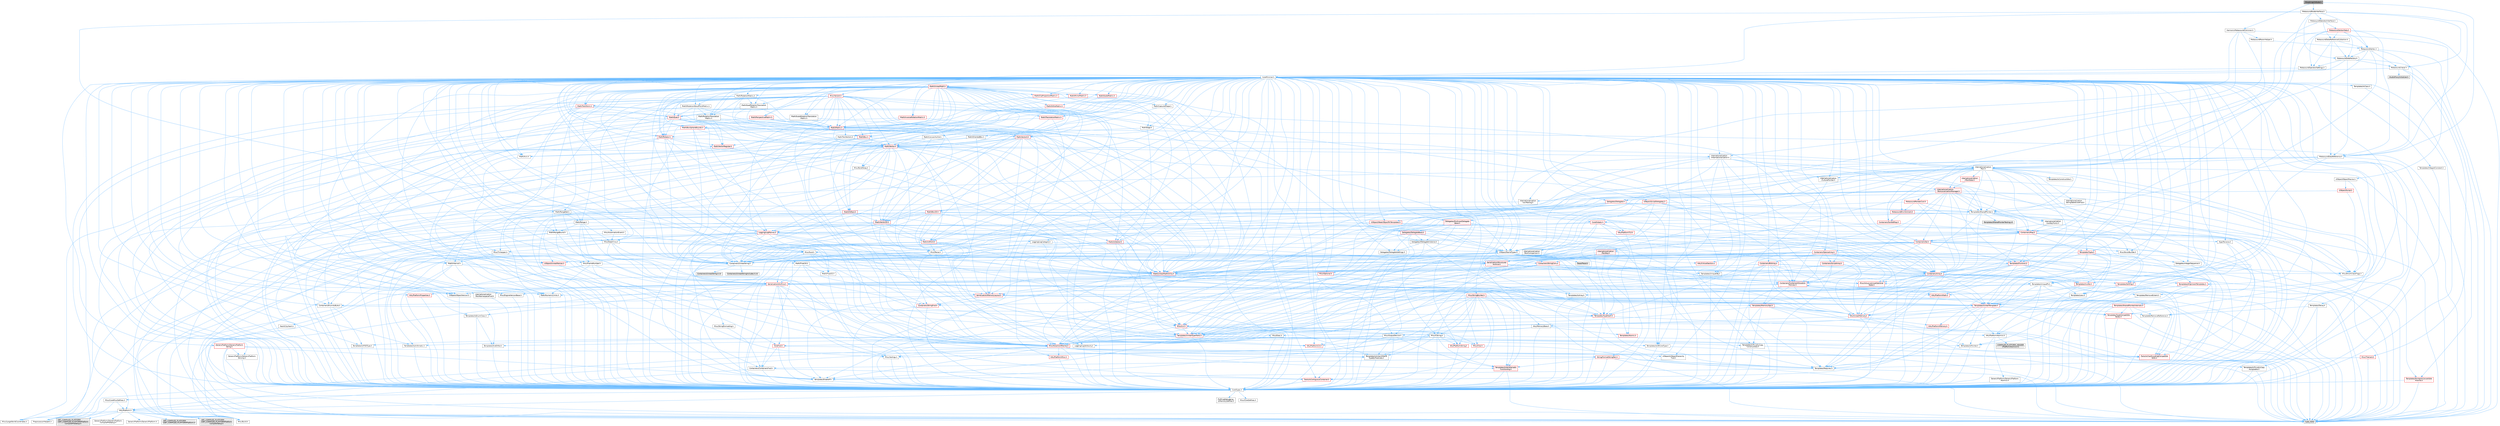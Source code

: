 digraph "MorphingLfoNode.h"
{
 // INTERACTIVE_SVG=YES
 // LATEX_PDF_SIZE
  bgcolor="transparent";
  edge [fontname=Helvetica,fontsize=10,labelfontname=Helvetica,labelfontsize=10];
  node [fontname=Helvetica,fontsize=10,shape=box,height=0.2,width=0.4];
  Node1 [id="Node000001",label="MorphingLfoNode.h",height=0.2,width=0.4,color="gray40", fillcolor="grey60", style="filled", fontcolor="black",tooltip=" "];
  Node1 -> Node2 [id="edge1_Node000001_Node000002",color="steelblue1",style="solid",tooltip=" "];
  Node2 [id="Node000002",label="MetasoundDataReference.h",height=0.2,width=0.4,color="grey40", fillcolor="white", style="filled",URL="$dc/d67/MetasoundDataReference_8h.html",tooltip=" "];
  Node2 -> Node3 [id="edge2_Node000002_Node000003",color="steelblue1",style="solid",tooltip=" "];
  Node3 [id="Node000003",label="type_traits",height=0.2,width=0.4,color="grey60", fillcolor="#E0E0E0", style="filled",tooltip=" "];
  Node2 -> Node4 [id="edge3_Node000002_Node000004",color="steelblue1",style="solid",tooltip=" "];
  Node4 [id="Node000004",label="Containers/UnrealString.h",height=0.2,width=0.4,color="grey40", fillcolor="white", style="filled",URL="$d5/dba/UnrealString_8h.html",tooltip=" "];
  Node4 -> Node5 [id="edge4_Node000004_Node000005",color="steelblue1",style="solid",tooltip=" "];
  Node5 [id="Node000005",label="Containers/UnrealStringIncludes.h.inl",height=0.2,width=0.4,color="grey60", fillcolor="#E0E0E0", style="filled",tooltip=" "];
  Node4 -> Node6 [id="edge5_Node000004_Node000006",color="steelblue1",style="solid",tooltip=" "];
  Node6 [id="Node000006",label="Containers/UnrealString.h.inl",height=0.2,width=0.4,color="grey60", fillcolor="#E0E0E0", style="filled",tooltip=" "];
  Node4 -> Node7 [id="edge6_Node000004_Node000007",color="steelblue1",style="solid",tooltip=" "];
  Node7 [id="Node000007",label="Misc/StringFormatArg.h",height=0.2,width=0.4,color="grey40", fillcolor="white", style="filled",URL="$d2/d16/StringFormatArg_8h.html",tooltip=" "];
  Node7 -> Node8 [id="edge7_Node000007_Node000008",color="steelblue1",style="solid",tooltip=" "];
  Node8 [id="Node000008",label="Containers/ContainersFwd.h",height=0.2,width=0.4,color="grey40", fillcolor="white", style="filled",URL="$d4/d0a/ContainersFwd_8h.html",tooltip=" "];
  Node8 -> Node9 [id="edge8_Node000008_Node000009",color="steelblue1",style="solid",tooltip=" "];
  Node9 [id="Node000009",label="HAL/Platform.h",height=0.2,width=0.4,color="grey40", fillcolor="white", style="filled",URL="$d9/dd0/Platform_8h.html",tooltip=" "];
  Node9 -> Node10 [id="edge9_Node000009_Node000010",color="steelblue1",style="solid",tooltip=" "];
  Node10 [id="Node000010",label="Misc/Build.h",height=0.2,width=0.4,color="grey40", fillcolor="white", style="filled",URL="$d3/dbb/Build_8h.html",tooltip=" "];
  Node9 -> Node11 [id="edge10_Node000009_Node000011",color="steelblue1",style="solid",tooltip=" "];
  Node11 [id="Node000011",label="Misc/LargeWorldCoordinates.h",height=0.2,width=0.4,color="grey40", fillcolor="white", style="filled",URL="$d2/dcb/LargeWorldCoordinates_8h.html",tooltip=" "];
  Node9 -> Node3 [id="edge11_Node000009_Node000003",color="steelblue1",style="solid",tooltip=" "];
  Node9 -> Node12 [id="edge12_Node000009_Node000012",color="steelblue1",style="solid",tooltip=" "];
  Node12 [id="Node000012",label="PreprocessorHelpers.h",height=0.2,width=0.4,color="grey40", fillcolor="white", style="filled",URL="$db/ddb/PreprocessorHelpers_8h.html",tooltip=" "];
  Node9 -> Node13 [id="edge13_Node000009_Node000013",color="steelblue1",style="solid",tooltip=" "];
  Node13 [id="Node000013",label="UBT_COMPILED_PLATFORM\l/UBT_COMPILED_PLATFORMPlatform\lCompilerPreSetup.h",height=0.2,width=0.4,color="grey60", fillcolor="#E0E0E0", style="filled",tooltip=" "];
  Node9 -> Node14 [id="edge14_Node000009_Node000014",color="steelblue1",style="solid",tooltip=" "];
  Node14 [id="Node000014",label="GenericPlatform/GenericPlatform\lCompilerPreSetup.h",height=0.2,width=0.4,color="grey40", fillcolor="white", style="filled",URL="$d9/dc8/GenericPlatformCompilerPreSetup_8h.html",tooltip=" "];
  Node9 -> Node15 [id="edge15_Node000009_Node000015",color="steelblue1",style="solid",tooltip=" "];
  Node15 [id="Node000015",label="GenericPlatform/GenericPlatform.h",height=0.2,width=0.4,color="grey40", fillcolor="white", style="filled",URL="$d6/d84/GenericPlatform_8h.html",tooltip=" "];
  Node9 -> Node16 [id="edge16_Node000009_Node000016",color="steelblue1",style="solid",tooltip=" "];
  Node16 [id="Node000016",label="UBT_COMPILED_PLATFORM\l/UBT_COMPILED_PLATFORMPlatform.h",height=0.2,width=0.4,color="grey60", fillcolor="#E0E0E0", style="filled",tooltip=" "];
  Node9 -> Node17 [id="edge17_Node000009_Node000017",color="steelblue1",style="solid",tooltip=" "];
  Node17 [id="Node000017",label="UBT_COMPILED_PLATFORM\l/UBT_COMPILED_PLATFORMPlatform\lCompilerSetup.h",height=0.2,width=0.4,color="grey60", fillcolor="#E0E0E0", style="filled",tooltip=" "];
  Node8 -> Node18 [id="edge18_Node000008_Node000018",color="steelblue1",style="solid",tooltip=" "];
  Node18 [id="Node000018",label="CoreTypes.h",height=0.2,width=0.4,color="grey40", fillcolor="white", style="filled",URL="$dc/dec/CoreTypes_8h.html",tooltip=" "];
  Node18 -> Node9 [id="edge19_Node000018_Node000009",color="steelblue1",style="solid",tooltip=" "];
  Node18 -> Node19 [id="edge20_Node000018_Node000019",color="steelblue1",style="solid",tooltip=" "];
  Node19 [id="Node000019",label="ProfilingDebugging\l/UMemoryDefines.h",height=0.2,width=0.4,color="grey40", fillcolor="white", style="filled",URL="$d2/da2/UMemoryDefines_8h.html",tooltip=" "];
  Node18 -> Node20 [id="edge21_Node000018_Node000020",color="steelblue1",style="solid",tooltip=" "];
  Node20 [id="Node000020",label="Misc/CoreMiscDefines.h",height=0.2,width=0.4,color="grey40", fillcolor="white", style="filled",URL="$da/d38/CoreMiscDefines_8h.html",tooltip=" "];
  Node20 -> Node9 [id="edge22_Node000020_Node000009",color="steelblue1",style="solid",tooltip=" "];
  Node20 -> Node12 [id="edge23_Node000020_Node000012",color="steelblue1",style="solid",tooltip=" "];
  Node18 -> Node21 [id="edge24_Node000018_Node000021",color="steelblue1",style="solid",tooltip=" "];
  Node21 [id="Node000021",label="Misc/CoreDefines.h",height=0.2,width=0.4,color="grey40", fillcolor="white", style="filled",URL="$d3/dd2/CoreDefines_8h.html",tooltip=" "];
  Node8 -> Node22 [id="edge25_Node000008_Node000022",color="steelblue1",style="solid",tooltip=" "];
  Node22 [id="Node000022",label="Traits/IsContiguousContainer.h",height=0.2,width=0.4,color="red", fillcolor="#FFF0F0", style="filled",URL="$d5/d3c/IsContiguousContainer_8h.html",tooltip=" "];
  Node22 -> Node18 [id="edge26_Node000022_Node000018",color="steelblue1",style="solid",tooltip=" "];
  Node2 -> Node9 [id="edge27_Node000002_Node000009",color="steelblue1",style="solid",tooltip=" "];
  Node2 -> Node25 [id="edge28_Node000002_Node000025",color="steelblue1",style="solid",tooltip=" "];
  Node25 [id="Node000025",label="Internationalization\l/Text.h",height=0.2,width=0.4,color="grey40", fillcolor="white", style="filled",URL="$d6/d35/Text_8h.html",tooltip=" "];
  Node25 -> Node18 [id="edge29_Node000025_Node000018",color="steelblue1",style="solid",tooltip=" "];
  Node25 -> Node26 [id="edge30_Node000025_Node000026",color="steelblue1",style="solid",tooltip=" "];
  Node26 [id="Node000026",label="HAL/PlatformAtomics.h",height=0.2,width=0.4,color="grey40", fillcolor="white", style="filled",URL="$d3/d36/PlatformAtomics_8h.html",tooltip=" "];
  Node26 -> Node18 [id="edge31_Node000026_Node000018",color="steelblue1",style="solid",tooltip=" "];
  Node26 -> Node27 [id="edge32_Node000026_Node000027",color="steelblue1",style="solid",tooltip=" "];
  Node27 [id="Node000027",label="GenericPlatform/GenericPlatform\lAtomics.h",height=0.2,width=0.4,color="grey40", fillcolor="white", style="filled",URL="$da/d72/GenericPlatformAtomics_8h.html",tooltip=" "];
  Node27 -> Node18 [id="edge33_Node000027_Node000018",color="steelblue1",style="solid",tooltip=" "];
  Node26 -> Node28 [id="edge34_Node000026_Node000028",color="steelblue1",style="solid",tooltip=" "];
  Node28 [id="Node000028",label="COMPILED_PLATFORM_HEADER\l(PlatformAtomics.h)",height=0.2,width=0.4,color="grey60", fillcolor="#E0E0E0", style="filled",tooltip=" "];
  Node25 -> Node29 [id="edge35_Node000025_Node000029",color="steelblue1",style="solid",tooltip=" "];
  Node29 [id="Node000029",label="Misc/AssertionMacros.h",height=0.2,width=0.4,color="red", fillcolor="#FFF0F0", style="filled",URL="$d0/dfa/AssertionMacros_8h.html",tooltip=" "];
  Node29 -> Node18 [id="edge36_Node000029_Node000018",color="steelblue1",style="solid",tooltip=" "];
  Node29 -> Node9 [id="edge37_Node000029_Node000009",color="steelblue1",style="solid",tooltip=" "];
  Node29 -> Node30 [id="edge38_Node000029_Node000030",color="steelblue1",style="solid",tooltip=" "];
  Node30 [id="Node000030",label="HAL/PlatformMisc.h",height=0.2,width=0.4,color="red", fillcolor="#FFF0F0", style="filled",URL="$d0/df5/PlatformMisc_8h.html",tooltip=" "];
  Node30 -> Node18 [id="edge39_Node000030_Node000018",color="steelblue1",style="solid",tooltip=" "];
  Node29 -> Node12 [id="edge40_Node000029_Node000012",color="steelblue1",style="solid",tooltip=" "];
  Node29 -> Node59 [id="edge41_Node000029_Node000059",color="steelblue1",style="solid",tooltip=" "];
  Node59 [id="Node000059",label="Templates/EnableIf.h",height=0.2,width=0.4,color="grey40", fillcolor="white", style="filled",URL="$d7/d60/EnableIf_8h.html",tooltip=" "];
  Node59 -> Node18 [id="edge42_Node000059_Node000018",color="steelblue1",style="solid",tooltip=" "];
  Node29 -> Node60 [id="edge43_Node000029_Node000060",color="steelblue1",style="solid",tooltip=" "];
  Node60 [id="Node000060",label="Templates/IsArrayOrRefOf\lTypeByPredicate.h",height=0.2,width=0.4,color="grey40", fillcolor="white", style="filled",URL="$d6/da1/IsArrayOrRefOfTypeByPredicate_8h.html",tooltip=" "];
  Node60 -> Node18 [id="edge44_Node000060_Node000018",color="steelblue1",style="solid",tooltip=" "];
  Node29 -> Node61 [id="edge45_Node000029_Node000061",color="steelblue1",style="solid",tooltip=" "];
  Node61 [id="Node000061",label="Templates/IsValidVariadic\lFunctionArg.h",height=0.2,width=0.4,color="red", fillcolor="#FFF0F0", style="filled",URL="$d0/dc8/IsValidVariadicFunctionArg_8h.html",tooltip=" "];
  Node61 -> Node18 [id="edge46_Node000061_Node000018",color="steelblue1",style="solid",tooltip=" "];
  Node61 -> Node3 [id="edge47_Node000061_Node000003",color="steelblue1",style="solid",tooltip=" "];
  Node29 -> Node63 [id="edge48_Node000029_Node000063",color="steelblue1",style="solid",tooltip=" "];
  Node63 [id="Node000063",label="Traits/IsCharEncodingCompatible\lWith.h",height=0.2,width=0.4,color="red", fillcolor="#FFF0F0", style="filled",URL="$df/dd1/IsCharEncodingCompatibleWith_8h.html",tooltip=" "];
  Node63 -> Node3 [id="edge49_Node000063_Node000003",color="steelblue1",style="solid",tooltip=" "];
  Node29 -> Node65 [id="edge50_Node000029_Node000065",color="steelblue1",style="solid",tooltip=" "];
  Node65 [id="Node000065",label="Misc/VarArgs.h",height=0.2,width=0.4,color="grey40", fillcolor="white", style="filled",URL="$d5/d6f/VarArgs_8h.html",tooltip=" "];
  Node65 -> Node18 [id="edge51_Node000065_Node000018",color="steelblue1",style="solid",tooltip=" "];
  Node29 -> Node66 [id="edge52_Node000029_Node000066",color="steelblue1",style="solid",tooltip=" "];
  Node66 [id="Node000066",label="String/FormatStringSan.h",height=0.2,width=0.4,color="red", fillcolor="#FFF0F0", style="filled",URL="$d3/d8b/FormatStringSan_8h.html",tooltip=" "];
  Node66 -> Node3 [id="edge53_Node000066_Node000003",color="steelblue1",style="solid",tooltip=" "];
  Node66 -> Node18 [id="edge54_Node000066_Node000018",color="steelblue1",style="solid",tooltip=" "];
  Node66 -> Node67 [id="edge55_Node000066_Node000067",color="steelblue1",style="solid",tooltip=" "];
  Node67 [id="Node000067",label="Templates/Requires.h",height=0.2,width=0.4,color="grey40", fillcolor="white", style="filled",URL="$dc/d96/Requires_8h.html",tooltip=" "];
  Node67 -> Node59 [id="edge56_Node000067_Node000059",color="steelblue1",style="solid",tooltip=" "];
  Node67 -> Node3 [id="edge57_Node000067_Node000003",color="steelblue1",style="solid",tooltip=" "];
  Node66 -> Node61 [id="edge58_Node000066_Node000061",color="steelblue1",style="solid",tooltip=" "];
  Node66 -> Node8 [id="edge59_Node000066_Node000008",color="steelblue1",style="solid",tooltip=" "];
  Node25 -> Node50 [id="edge60_Node000025_Node000050",color="steelblue1",style="solid",tooltip=" "];
  Node50 [id="Node000050",label="Misc/EnumClassFlags.h",height=0.2,width=0.4,color="grey40", fillcolor="white", style="filled",URL="$d8/de7/EnumClassFlags_8h.html",tooltip=" "];
  Node25 -> Node73 [id="edge61_Node000025_Node000073",color="steelblue1",style="solid",tooltip=" "];
  Node73 [id="Node000073",label="Templates/UnrealTypeTraits.h",height=0.2,width=0.4,color="red", fillcolor="#FFF0F0", style="filled",URL="$d2/d2d/UnrealTypeTraits_8h.html",tooltip=" "];
  Node73 -> Node18 [id="edge62_Node000073_Node000018",color="steelblue1",style="solid",tooltip=" "];
  Node73 -> Node74 [id="edge63_Node000073_Node000074",color="steelblue1",style="solid",tooltip=" "];
  Node74 [id="Node000074",label="Templates/IsPointer.h",height=0.2,width=0.4,color="grey40", fillcolor="white", style="filled",URL="$d7/d05/IsPointer_8h.html",tooltip=" "];
  Node74 -> Node18 [id="edge64_Node000074_Node000018",color="steelblue1",style="solid",tooltip=" "];
  Node73 -> Node29 [id="edge65_Node000073_Node000029",color="steelblue1",style="solid",tooltip=" "];
  Node73 -> Node75 [id="edge66_Node000073_Node000075",color="steelblue1",style="solid",tooltip=" "];
  Node75 [id="Node000075",label="Templates/AndOrNot.h",height=0.2,width=0.4,color="grey40", fillcolor="white", style="filled",URL="$db/d0a/AndOrNot_8h.html",tooltip=" "];
  Node75 -> Node18 [id="edge67_Node000075_Node000018",color="steelblue1",style="solid",tooltip=" "];
  Node73 -> Node59 [id="edge68_Node000073_Node000059",color="steelblue1",style="solid",tooltip=" "];
  Node73 -> Node76 [id="edge69_Node000073_Node000076",color="steelblue1",style="solid",tooltip=" "];
  Node76 [id="Node000076",label="Templates/IsArithmetic.h",height=0.2,width=0.4,color="grey40", fillcolor="white", style="filled",URL="$d2/d5d/IsArithmetic_8h.html",tooltip=" "];
  Node76 -> Node18 [id="edge70_Node000076_Node000018",color="steelblue1",style="solid",tooltip=" "];
  Node73 -> Node78 [id="edge71_Node000073_Node000078",color="steelblue1",style="solid",tooltip=" "];
  Node78 [id="Node000078",label="Templates/IsPODType.h",height=0.2,width=0.4,color="grey40", fillcolor="white", style="filled",URL="$d7/db1/IsPODType_8h.html",tooltip=" "];
  Node78 -> Node18 [id="edge72_Node000078_Node000018",color="steelblue1",style="solid",tooltip=" "];
  Node73 -> Node79 [id="edge73_Node000073_Node000079",color="steelblue1",style="solid",tooltip=" "];
  Node79 [id="Node000079",label="Templates/IsUECoreType.h",height=0.2,width=0.4,color="grey40", fillcolor="white", style="filled",URL="$d1/db8/IsUECoreType_8h.html",tooltip=" "];
  Node79 -> Node18 [id="edge74_Node000079_Node000018",color="steelblue1",style="solid",tooltip=" "];
  Node79 -> Node3 [id="edge75_Node000079_Node000003",color="steelblue1",style="solid",tooltip=" "];
  Node73 -> Node80 [id="edge76_Node000073_Node000080",color="steelblue1",style="solid",tooltip=" "];
  Node80 [id="Node000080",label="Templates/IsTriviallyCopy\lConstructible.h",height=0.2,width=0.4,color="grey40", fillcolor="white", style="filled",URL="$d3/d78/IsTriviallyCopyConstructible_8h.html",tooltip=" "];
  Node80 -> Node18 [id="edge77_Node000080_Node000018",color="steelblue1",style="solid",tooltip=" "];
  Node80 -> Node3 [id="edge78_Node000080_Node000003",color="steelblue1",style="solid",tooltip=" "];
  Node25 -> Node81 [id="edge79_Node000025_Node000081",color="steelblue1",style="solid",tooltip=" "];
  Node81 [id="Node000081",label="Containers/Array.h",height=0.2,width=0.4,color="red", fillcolor="#FFF0F0", style="filled",URL="$df/dd0/Array_8h.html",tooltip=" "];
  Node81 -> Node18 [id="edge80_Node000081_Node000018",color="steelblue1",style="solid",tooltip=" "];
  Node81 -> Node29 [id="edge81_Node000081_Node000029",color="steelblue1",style="solid",tooltip=" "];
  Node81 -> Node82 [id="edge82_Node000081_Node000082",color="steelblue1",style="solid",tooltip=" "];
  Node82 [id="Node000082",label="Misc/IntrusiveUnsetOptional\lState.h",height=0.2,width=0.4,color="red", fillcolor="#FFF0F0", style="filled",URL="$d2/d0a/IntrusiveUnsetOptionalState_8h.html",tooltip=" "];
  Node81 -> Node86 [id="edge83_Node000081_Node000086",color="steelblue1",style="solid",tooltip=" "];
  Node86 [id="Node000086",label="HAL/UnrealMemory.h",height=0.2,width=0.4,color="red", fillcolor="#FFF0F0", style="filled",URL="$d9/d96/UnrealMemory_8h.html",tooltip=" "];
  Node86 -> Node18 [id="edge84_Node000086_Node000018",color="steelblue1",style="solid",tooltip=" "];
  Node86 -> Node90 [id="edge85_Node000086_Node000090",color="steelblue1",style="solid",tooltip=" "];
  Node90 [id="Node000090",label="HAL/MemoryBase.h",height=0.2,width=0.4,color="grey40", fillcolor="white", style="filled",URL="$d6/d9f/MemoryBase_8h.html",tooltip=" "];
  Node90 -> Node18 [id="edge86_Node000090_Node000018",color="steelblue1",style="solid",tooltip=" "];
  Node90 -> Node26 [id="edge87_Node000090_Node000026",color="steelblue1",style="solid",tooltip=" "];
  Node90 -> Node38 [id="edge88_Node000090_Node000038",color="steelblue1",style="solid",tooltip=" "];
  Node38 [id="Node000038",label="HAL/PlatformCrt.h",height=0.2,width=0.4,color="red", fillcolor="#FFF0F0", style="filled",URL="$d8/d75/PlatformCrt_8h.html",tooltip=" "];
  Node90 -> Node91 [id="edge89_Node000090_Node000091",color="steelblue1",style="solid",tooltip=" "];
  Node91 [id="Node000091",label="Misc/Exec.h",height=0.2,width=0.4,color="grey40", fillcolor="white", style="filled",URL="$de/ddb/Exec_8h.html",tooltip=" "];
  Node91 -> Node18 [id="edge90_Node000091_Node000018",color="steelblue1",style="solid",tooltip=" "];
  Node91 -> Node29 [id="edge91_Node000091_Node000029",color="steelblue1",style="solid",tooltip=" "];
  Node90 -> Node92 [id="edge92_Node000090_Node000092",color="steelblue1",style="solid",tooltip=" "];
  Node92 [id="Node000092",label="Misc/OutputDevice.h",height=0.2,width=0.4,color="grey40", fillcolor="white", style="filled",URL="$d7/d32/OutputDevice_8h.html",tooltip=" "];
  Node92 -> Node34 [id="edge93_Node000092_Node000034",color="steelblue1",style="solid",tooltip=" "];
  Node34 [id="Node000034",label="CoreFwd.h",height=0.2,width=0.4,color="red", fillcolor="#FFF0F0", style="filled",URL="$d1/d1e/CoreFwd_8h.html",tooltip=" "];
  Node34 -> Node18 [id="edge94_Node000034_Node000018",color="steelblue1",style="solid",tooltip=" "];
  Node34 -> Node8 [id="edge95_Node000034_Node000008",color="steelblue1",style="solid",tooltip=" "];
  Node34 -> Node36 [id="edge96_Node000034_Node000036",color="steelblue1",style="solid",tooltip=" "];
  Node36 [id="Node000036",label="UObject/UObjectHierarchy\lFwd.h",height=0.2,width=0.4,color="grey40", fillcolor="white", style="filled",URL="$d3/d13/UObjectHierarchyFwd_8h.html",tooltip=" "];
  Node92 -> Node18 [id="edge97_Node000092_Node000018",color="steelblue1",style="solid",tooltip=" "];
  Node92 -> Node93 [id="edge98_Node000092_Node000093",color="steelblue1",style="solid",tooltip=" "];
  Node93 [id="Node000093",label="Logging/LogVerbosity.h",height=0.2,width=0.4,color="grey40", fillcolor="white", style="filled",URL="$d2/d8f/LogVerbosity_8h.html",tooltip=" "];
  Node93 -> Node18 [id="edge99_Node000093_Node000018",color="steelblue1",style="solid",tooltip=" "];
  Node92 -> Node65 [id="edge100_Node000092_Node000065",color="steelblue1",style="solid",tooltip=" "];
  Node92 -> Node60 [id="edge101_Node000092_Node000060",color="steelblue1",style="solid",tooltip=" "];
  Node92 -> Node61 [id="edge102_Node000092_Node000061",color="steelblue1",style="solid",tooltip=" "];
  Node92 -> Node63 [id="edge103_Node000092_Node000063",color="steelblue1",style="solid",tooltip=" "];
  Node90 -> Node94 [id="edge104_Node000090_Node000094",color="steelblue1",style="solid",tooltip=" "];
  Node94 [id="Node000094",label="Templates/Atomic.h",height=0.2,width=0.4,color="red", fillcolor="#FFF0F0", style="filled",URL="$d3/d91/Atomic_8h.html",tooltip=" "];
  Node86 -> Node101 [id="edge105_Node000086_Node000101",color="steelblue1",style="solid",tooltip=" "];
  Node101 [id="Node000101",label="HAL/PlatformMemory.h",height=0.2,width=0.4,color="red", fillcolor="#FFF0F0", style="filled",URL="$de/d68/PlatformMemory_8h.html",tooltip=" "];
  Node101 -> Node18 [id="edge106_Node000101_Node000018",color="steelblue1",style="solid",tooltip=" "];
  Node86 -> Node74 [id="edge107_Node000086_Node000074",color="steelblue1",style="solid",tooltip=" "];
  Node81 -> Node73 [id="edge108_Node000081_Node000073",color="steelblue1",style="solid",tooltip=" "];
  Node81 -> Node104 [id="edge109_Node000081_Node000104",color="steelblue1",style="solid",tooltip=" "];
  Node104 [id="Node000104",label="Templates/UnrealTemplate.h",height=0.2,width=0.4,color="red", fillcolor="#FFF0F0", style="filled",URL="$d4/d24/UnrealTemplate_8h.html",tooltip=" "];
  Node104 -> Node18 [id="edge110_Node000104_Node000018",color="steelblue1",style="solid",tooltip=" "];
  Node104 -> Node74 [id="edge111_Node000104_Node000074",color="steelblue1",style="solid",tooltip=" "];
  Node104 -> Node86 [id="edge112_Node000104_Node000086",color="steelblue1",style="solid",tooltip=" "];
  Node104 -> Node73 [id="edge113_Node000104_Node000073",color="steelblue1",style="solid",tooltip=" "];
  Node104 -> Node107 [id="edge114_Node000104_Node000107",color="steelblue1",style="solid",tooltip=" "];
  Node107 [id="Node000107",label="Templates/RemoveReference.h",height=0.2,width=0.4,color="grey40", fillcolor="white", style="filled",URL="$da/dbe/RemoveReference_8h.html",tooltip=" "];
  Node107 -> Node18 [id="edge115_Node000107_Node000018",color="steelblue1",style="solid",tooltip=" "];
  Node104 -> Node67 [id="edge116_Node000104_Node000067",color="steelblue1",style="solid",tooltip=" "];
  Node104 -> Node108 [id="edge117_Node000104_Node000108",color="steelblue1",style="solid",tooltip=" "];
  Node108 [id="Node000108",label="Templates/TypeCompatible\lBytes.h",height=0.2,width=0.4,color="red", fillcolor="#FFF0F0", style="filled",URL="$df/d0a/TypeCompatibleBytes_8h.html",tooltip=" "];
  Node108 -> Node18 [id="edge118_Node000108_Node000018",color="steelblue1",style="solid",tooltip=" "];
  Node108 -> Node3 [id="edge119_Node000108_Node000003",color="steelblue1",style="solid",tooltip=" "];
  Node104 -> Node22 [id="edge120_Node000104_Node000022",color="steelblue1",style="solid",tooltip=" "];
  Node104 -> Node3 [id="edge121_Node000104_Node000003",color="steelblue1",style="solid",tooltip=" "];
  Node81 -> Node111 [id="edge122_Node000081_Node000111",color="steelblue1",style="solid",tooltip=" "];
  Node111 [id="Node000111",label="Containers/ContainerAllocation\lPolicies.h",height=0.2,width=0.4,color="red", fillcolor="#FFF0F0", style="filled",URL="$d7/dff/ContainerAllocationPolicies_8h.html",tooltip=" "];
  Node111 -> Node18 [id="edge123_Node000111_Node000018",color="steelblue1",style="solid",tooltip=" "];
  Node111 -> Node111 [id="edge124_Node000111_Node000111",color="steelblue1",style="solid",tooltip=" "];
  Node111 -> Node113 [id="edge125_Node000111_Node000113",color="steelblue1",style="solid",tooltip=" "];
  Node113 [id="Node000113",label="HAL/PlatformMath.h",height=0.2,width=0.4,color="red", fillcolor="#FFF0F0", style="filled",URL="$dc/d53/PlatformMath_8h.html",tooltip=" "];
  Node113 -> Node18 [id="edge126_Node000113_Node000018",color="steelblue1",style="solid",tooltip=" "];
  Node111 -> Node86 [id="edge127_Node000111_Node000086",color="steelblue1",style="solid",tooltip=" "];
  Node111 -> Node48 [id="edge128_Node000111_Node000048",color="steelblue1",style="solid",tooltip=" "];
  Node48 [id="Node000048",label="Math/NumericLimits.h",height=0.2,width=0.4,color="grey40", fillcolor="white", style="filled",URL="$df/d1b/NumericLimits_8h.html",tooltip=" "];
  Node48 -> Node18 [id="edge129_Node000048_Node000018",color="steelblue1",style="solid",tooltip=" "];
  Node111 -> Node29 [id="edge130_Node000111_Node000029",color="steelblue1",style="solid",tooltip=" "];
  Node111 -> Node122 [id="edge131_Node000111_Node000122",color="steelblue1",style="solid",tooltip=" "];
  Node122 [id="Node000122",label="Templates/MemoryOps.h",height=0.2,width=0.4,color="red", fillcolor="#FFF0F0", style="filled",URL="$db/dea/MemoryOps_8h.html",tooltip=" "];
  Node122 -> Node18 [id="edge132_Node000122_Node000018",color="steelblue1",style="solid",tooltip=" "];
  Node122 -> Node86 [id="edge133_Node000122_Node000086",color="steelblue1",style="solid",tooltip=" "];
  Node122 -> Node99 [id="edge134_Node000122_Node000099",color="steelblue1",style="solid",tooltip=" "];
  Node99 [id="Node000099",label="Templates/IsTriviallyCopy\lAssignable.h",height=0.2,width=0.4,color="grey40", fillcolor="white", style="filled",URL="$d2/df2/IsTriviallyCopyAssignable_8h.html",tooltip=" "];
  Node99 -> Node18 [id="edge135_Node000099_Node000018",color="steelblue1",style="solid",tooltip=" "];
  Node99 -> Node3 [id="edge136_Node000099_Node000003",color="steelblue1",style="solid",tooltip=" "];
  Node122 -> Node80 [id="edge137_Node000122_Node000080",color="steelblue1",style="solid",tooltip=" "];
  Node122 -> Node67 [id="edge138_Node000122_Node000067",color="steelblue1",style="solid",tooltip=" "];
  Node122 -> Node73 [id="edge139_Node000122_Node000073",color="steelblue1",style="solid",tooltip=" "];
  Node122 -> Node3 [id="edge140_Node000122_Node000003",color="steelblue1",style="solid",tooltip=" "];
  Node111 -> Node108 [id="edge141_Node000111_Node000108",color="steelblue1",style="solid",tooltip=" "];
  Node111 -> Node3 [id="edge142_Node000111_Node000003",color="steelblue1",style="solid",tooltip=" "];
  Node81 -> Node124 [id="edge143_Node000081_Node000124",color="steelblue1",style="solid",tooltip=" "];
  Node124 [id="Node000124",label="Serialization/Archive.h",height=0.2,width=0.4,color="red", fillcolor="#FFF0F0", style="filled",URL="$d7/d3b/Archive_8h.html",tooltip=" "];
  Node124 -> Node34 [id="edge144_Node000124_Node000034",color="steelblue1",style="solid",tooltip=" "];
  Node124 -> Node18 [id="edge145_Node000124_Node000018",color="steelblue1",style="solid",tooltip=" "];
  Node124 -> Node125 [id="edge146_Node000124_Node000125",color="steelblue1",style="solid",tooltip=" "];
  Node125 [id="Node000125",label="HAL/PlatformProperties.h",height=0.2,width=0.4,color="red", fillcolor="#FFF0F0", style="filled",URL="$d9/db0/PlatformProperties_8h.html",tooltip=" "];
  Node125 -> Node18 [id="edge147_Node000125_Node000018",color="steelblue1",style="solid",tooltip=" "];
  Node124 -> Node128 [id="edge148_Node000124_Node000128",color="steelblue1",style="solid",tooltip=" "];
  Node128 [id="Node000128",label="Internationalization\l/TextNamespaceFwd.h",height=0.2,width=0.4,color="grey40", fillcolor="white", style="filled",URL="$d8/d97/TextNamespaceFwd_8h.html",tooltip=" "];
  Node128 -> Node18 [id="edge149_Node000128_Node000018",color="steelblue1",style="solid",tooltip=" "];
  Node124 -> Node29 [id="edge150_Node000124_Node000029",color="steelblue1",style="solid",tooltip=" "];
  Node124 -> Node10 [id="edge151_Node000124_Node000010",color="steelblue1",style="solid",tooltip=" "];
  Node124 -> Node129 [id="edge152_Node000124_Node000129",color="steelblue1",style="solid",tooltip=" "];
  Node129 [id="Node000129",label="Misc/EngineVersionBase.h",height=0.2,width=0.4,color="grey40", fillcolor="white", style="filled",URL="$d5/d2b/EngineVersionBase_8h.html",tooltip=" "];
  Node129 -> Node18 [id="edge153_Node000129_Node000018",color="steelblue1",style="solid",tooltip=" "];
  Node124 -> Node65 [id="edge154_Node000124_Node000065",color="steelblue1",style="solid",tooltip=" "];
  Node124 -> Node59 [id="edge155_Node000124_Node000059",color="steelblue1",style="solid",tooltip=" "];
  Node124 -> Node60 [id="edge156_Node000124_Node000060",color="steelblue1",style="solid",tooltip=" "];
  Node124 -> Node132 [id="edge157_Node000124_Node000132",color="steelblue1",style="solid",tooltip=" "];
  Node132 [id="Node000132",label="Templates/IsEnumClass.h",height=0.2,width=0.4,color="grey40", fillcolor="white", style="filled",URL="$d7/d15/IsEnumClass_8h.html",tooltip=" "];
  Node132 -> Node18 [id="edge158_Node000132_Node000018",color="steelblue1",style="solid",tooltip=" "];
  Node132 -> Node75 [id="edge159_Node000132_Node000075",color="steelblue1",style="solid",tooltip=" "];
  Node124 -> Node61 [id="edge160_Node000124_Node000061",color="steelblue1",style="solid",tooltip=" "];
  Node124 -> Node104 [id="edge161_Node000124_Node000104",color="steelblue1",style="solid",tooltip=" "];
  Node124 -> Node63 [id="edge162_Node000124_Node000063",color="steelblue1",style="solid",tooltip=" "];
  Node124 -> Node133 [id="edge163_Node000124_Node000133",color="steelblue1",style="solid",tooltip=" "];
  Node133 [id="Node000133",label="UObject/ObjectVersion.h",height=0.2,width=0.4,color="grey40", fillcolor="white", style="filled",URL="$da/d63/ObjectVersion_8h.html",tooltip=" "];
  Node133 -> Node18 [id="edge164_Node000133_Node000018",color="steelblue1",style="solid",tooltip=" "];
  Node81 -> Node150 [id="edge165_Node000081_Node000150",color="steelblue1",style="solid",tooltip=" "];
  Node150 [id="Node000150",label="Templates/Invoke.h",height=0.2,width=0.4,color="red", fillcolor="#FFF0F0", style="filled",URL="$d7/deb/Invoke_8h.html",tooltip=" "];
  Node150 -> Node18 [id="edge166_Node000150_Node000018",color="steelblue1",style="solid",tooltip=" "];
  Node150 -> Node104 [id="edge167_Node000150_Node000104",color="steelblue1",style="solid",tooltip=" "];
  Node150 -> Node3 [id="edge168_Node000150_Node000003",color="steelblue1",style="solid",tooltip=" "];
  Node81 -> Node155 [id="edge169_Node000081_Node000155",color="steelblue1",style="solid",tooltip=" "];
  Node155 [id="Node000155",label="Templates/Less.h",height=0.2,width=0.4,color="grey40", fillcolor="white", style="filled",URL="$de/dc8/Less_8h.html",tooltip=" "];
  Node155 -> Node18 [id="edge170_Node000155_Node000018",color="steelblue1",style="solid",tooltip=" "];
  Node155 -> Node104 [id="edge171_Node000155_Node000104",color="steelblue1",style="solid",tooltip=" "];
  Node81 -> Node67 [id="edge172_Node000081_Node000067",color="steelblue1",style="solid",tooltip=" "];
  Node81 -> Node163 [id="edge173_Node000081_Node000163",color="steelblue1",style="solid",tooltip=" "];
  Node163 [id="Node000163",label="Templates/Sorting.h",height=0.2,width=0.4,color="red", fillcolor="#FFF0F0", style="filled",URL="$d3/d9e/Sorting_8h.html",tooltip=" "];
  Node163 -> Node18 [id="edge174_Node000163_Node000018",color="steelblue1",style="solid",tooltip=" "];
  Node163 -> Node113 [id="edge175_Node000163_Node000113",color="steelblue1",style="solid",tooltip=" "];
  Node163 -> Node155 [id="edge176_Node000163_Node000155",color="steelblue1",style="solid",tooltip=" "];
  Node81 -> Node167 [id="edge177_Node000081_Node000167",color="steelblue1",style="solid",tooltip=" "];
  Node167 [id="Node000167",label="Templates/AlignmentTemplates.h",height=0.2,width=0.4,color="red", fillcolor="#FFF0F0", style="filled",URL="$dd/d32/AlignmentTemplates_8h.html",tooltip=" "];
  Node167 -> Node18 [id="edge178_Node000167_Node000018",color="steelblue1",style="solid",tooltip=" "];
  Node167 -> Node74 [id="edge179_Node000167_Node000074",color="steelblue1",style="solid",tooltip=" "];
  Node81 -> Node3 [id="edge180_Node000081_Node000003",color="steelblue1",style="solid",tooltip=" "];
  Node25 -> Node4 [id="edge181_Node000025_Node000004",color="steelblue1",style="solid",tooltip=" "];
  Node25 -> Node168 [id="edge182_Node000025_Node000168",color="steelblue1",style="solid",tooltip=" "];
  Node168 [id="Node000168",label="Containers/SortedMap.h",height=0.2,width=0.4,color="red", fillcolor="#FFF0F0", style="filled",URL="$d1/dcf/SortedMap_8h.html",tooltip=" "];
  Node168 -> Node169 [id="edge183_Node000168_Node000169",color="steelblue1",style="solid",tooltip=" "];
  Node169 [id="Node000169",label="Containers/Map.h",height=0.2,width=0.4,color="red", fillcolor="#FFF0F0", style="filled",URL="$df/d79/Map_8h.html",tooltip=" "];
  Node169 -> Node18 [id="edge184_Node000169_Node000018",color="steelblue1",style="solid",tooltip=" "];
  Node169 -> Node170 [id="edge185_Node000169_Node000170",color="steelblue1",style="solid",tooltip=" "];
  Node170 [id="Node000170",label="Algo/Reverse.h",height=0.2,width=0.4,color="grey40", fillcolor="white", style="filled",URL="$d5/d93/Reverse_8h.html",tooltip=" "];
  Node170 -> Node18 [id="edge186_Node000170_Node000018",color="steelblue1",style="solid",tooltip=" "];
  Node170 -> Node104 [id="edge187_Node000170_Node000104",color="steelblue1",style="solid",tooltip=" "];
  Node169 -> Node171 [id="edge188_Node000169_Node000171",color="steelblue1",style="solid",tooltip=" "];
  Node171 [id="Node000171",label="Containers/Set.h",height=0.2,width=0.4,color="red", fillcolor="#FFF0F0", style="filled",URL="$d4/d45/Set_8h.html",tooltip=" "];
  Node171 -> Node111 [id="edge189_Node000171_Node000111",color="steelblue1",style="solid",tooltip=" "];
  Node171 -> Node173 [id="edge190_Node000171_Node000173",color="steelblue1",style="solid",tooltip=" "];
  Node173 [id="Node000173",label="Containers/SparseArray.h",height=0.2,width=0.4,color="red", fillcolor="#FFF0F0", style="filled",URL="$d5/dbf/SparseArray_8h.html",tooltip=" "];
  Node173 -> Node18 [id="edge191_Node000173_Node000018",color="steelblue1",style="solid",tooltip=" "];
  Node173 -> Node29 [id="edge192_Node000173_Node000029",color="steelblue1",style="solid",tooltip=" "];
  Node173 -> Node86 [id="edge193_Node000173_Node000086",color="steelblue1",style="solid",tooltip=" "];
  Node173 -> Node73 [id="edge194_Node000173_Node000073",color="steelblue1",style="solid",tooltip=" "];
  Node173 -> Node104 [id="edge195_Node000173_Node000104",color="steelblue1",style="solid",tooltip=" "];
  Node173 -> Node111 [id="edge196_Node000173_Node000111",color="steelblue1",style="solid",tooltip=" "];
  Node173 -> Node155 [id="edge197_Node000173_Node000155",color="steelblue1",style="solid",tooltip=" "];
  Node173 -> Node81 [id="edge198_Node000173_Node000081",color="steelblue1",style="solid",tooltip=" "];
  Node173 -> Node166 [id="edge199_Node000173_Node000166",color="steelblue1",style="solid",tooltip=" "];
  Node166 [id="Node000166",label="Math/UnrealMathUtility.h",height=0.2,width=0.4,color="red", fillcolor="#FFF0F0", style="filled",URL="$db/db8/UnrealMathUtility_8h.html",tooltip=" "];
  Node166 -> Node18 [id="edge200_Node000166_Node000018",color="steelblue1",style="solid",tooltip=" "];
  Node166 -> Node29 [id="edge201_Node000166_Node000029",color="steelblue1",style="solid",tooltip=" "];
  Node166 -> Node113 [id="edge202_Node000166_Node000113",color="steelblue1",style="solid",tooltip=" "];
  Node166 -> Node67 [id="edge203_Node000166_Node000067",color="steelblue1",style="solid",tooltip=" "];
  Node173 -> Node174 [id="edge204_Node000173_Node000174",color="steelblue1",style="solid",tooltip=" "];
  Node174 [id="Node000174",label="Containers/ScriptArray.h",height=0.2,width=0.4,color="red", fillcolor="#FFF0F0", style="filled",URL="$dc/daf/ScriptArray_8h.html",tooltip=" "];
  Node174 -> Node18 [id="edge205_Node000174_Node000018",color="steelblue1",style="solid",tooltip=" "];
  Node174 -> Node29 [id="edge206_Node000174_Node000029",color="steelblue1",style="solid",tooltip=" "];
  Node174 -> Node86 [id="edge207_Node000174_Node000086",color="steelblue1",style="solid",tooltip=" "];
  Node174 -> Node111 [id="edge208_Node000174_Node000111",color="steelblue1",style="solid",tooltip=" "];
  Node174 -> Node81 [id="edge209_Node000174_Node000081",color="steelblue1",style="solid",tooltip=" "];
  Node173 -> Node175 [id="edge210_Node000173_Node000175",color="steelblue1",style="solid",tooltip=" "];
  Node175 [id="Node000175",label="Containers/BitArray.h",height=0.2,width=0.4,color="red", fillcolor="#FFF0F0", style="filled",URL="$d1/de4/BitArray_8h.html",tooltip=" "];
  Node175 -> Node111 [id="edge211_Node000175_Node000111",color="steelblue1",style="solid",tooltip=" "];
  Node175 -> Node18 [id="edge212_Node000175_Node000018",color="steelblue1",style="solid",tooltip=" "];
  Node175 -> Node26 [id="edge213_Node000175_Node000026",color="steelblue1",style="solid",tooltip=" "];
  Node175 -> Node86 [id="edge214_Node000175_Node000086",color="steelblue1",style="solid",tooltip=" "];
  Node175 -> Node166 [id="edge215_Node000175_Node000166",color="steelblue1",style="solid",tooltip=" "];
  Node175 -> Node29 [id="edge216_Node000175_Node000029",color="steelblue1",style="solid",tooltip=" "];
  Node175 -> Node50 [id="edge217_Node000175_Node000050",color="steelblue1",style="solid",tooltip=" "];
  Node175 -> Node124 [id="edge218_Node000175_Node000124",color="steelblue1",style="solid",tooltip=" "];
  Node175 -> Node135 [id="edge219_Node000175_Node000135",color="steelblue1",style="solid",tooltip=" "];
  Node135 [id="Node000135",label="Serialization/MemoryLayout.h",height=0.2,width=0.4,color="red", fillcolor="#FFF0F0", style="filled",URL="$d7/d66/MemoryLayout_8h.html",tooltip=" "];
  Node135 -> Node138 [id="edge220_Node000135_Node000138",color="steelblue1",style="solid",tooltip=" "];
  Node138 [id="Node000138",label="Containers/EnumAsByte.h",height=0.2,width=0.4,color="grey40", fillcolor="white", style="filled",URL="$d6/d9a/EnumAsByte_8h.html",tooltip=" "];
  Node138 -> Node18 [id="edge221_Node000138_Node000018",color="steelblue1",style="solid",tooltip=" "];
  Node138 -> Node78 [id="edge222_Node000138_Node000078",color="steelblue1",style="solid",tooltip=" "];
  Node138 -> Node139 [id="edge223_Node000138_Node000139",color="steelblue1",style="solid",tooltip=" "];
  Node139 [id="Node000139",label="Templates/TypeHash.h",height=0.2,width=0.4,color="red", fillcolor="#FFF0F0", style="filled",URL="$d1/d62/TypeHash_8h.html",tooltip=" "];
  Node139 -> Node18 [id="edge224_Node000139_Node000018",color="steelblue1",style="solid",tooltip=" "];
  Node139 -> Node67 [id="edge225_Node000139_Node000067",color="steelblue1",style="solid",tooltip=" "];
  Node139 -> Node140 [id="edge226_Node000139_Node000140",color="steelblue1",style="solid",tooltip=" "];
  Node140 [id="Node000140",label="Misc/Crc.h",height=0.2,width=0.4,color="red", fillcolor="#FFF0F0", style="filled",URL="$d4/dd2/Crc_8h.html",tooltip=" "];
  Node140 -> Node18 [id="edge227_Node000140_Node000018",color="steelblue1",style="solid",tooltip=" "];
  Node140 -> Node88 [id="edge228_Node000140_Node000088",color="steelblue1",style="solid",tooltip=" "];
  Node88 [id="Node000088",label="HAL/PlatformString.h",height=0.2,width=0.4,color="red", fillcolor="#FFF0F0", style="filled",URL="$db/db5/PlatformString_8h.html",tooltip=" "];
  Node88 -> Node18 [id="edge229_Node000088_Node000018",color="steelblue1",style="solid",tooltip=" "];
  Node140 -> Node29 [id="edge230_Node000140_Node000029",color="steelblue1",style="solid",tooltip=" "];
  Node140 -> Node141 [id="edge231_Node000140_Node000141",color="steelblue1",style="solid",tooltip=" "];
  Node141 [id="Node000141",label="Misc/CString.h",height=0.2,width=0.4,color="grey40", fillcolor="white", style="filled",URL="$d2/d49/CString_8h.html",tooltip=" "];
  Node141 -> Node18 [id="edge232_Node000141_Node000018",color="steelblue1",style="solid",tooltip=" "];
  Node141 -> Node38 [id="edge233_Node000141_Node000038",color="steelblue1",style="solid",tooltip=" "];
  Node141 -> Node88 [id="edge234_Node000141_Node000088",color="steelblue1",style="solid",tooltip=" "];
  Node141 -> Node29 [id="edge235_Node000141_Node000029",color="steelblue1",style="solid",tooltip=" "];
  Node141 -> Node142 [id="edge236_Node000141_Node000142",color="steelblue1",style="solid",tooltip=" "];
  Node142 [id="Node000142",label="Misc/Char.h",height=0.2,width=0.4,color="red", fillcolor="#FFF0F0", style="filled",URL="$d0/d58/Char_8h.html",tooltip=" "];
  Node142 -> Node18 [id="edge237_Node000142_Node000018",color="steelblue1",style="solid",tooltip=" "];
  Node142 -> Node3 [id="edge238_Node000142_Node000003",color="steelblue1",style="solid",tooltip=" "];
  Node141 -> Node65 [id="edge239_Node000141_Node000065",color="steelblue1",style="solid",tooltip=" "];
  Node141 -> Node60 [id="edge240_Node000141_Node000060",color="steelblue1",style="solid",tooltip=" "];
  Node141 -> Node61 [id="edge241_Node000141_Node000061",color="steelblue1",style="solid",tooltip=" "];
  Node141 -> Node63 [id="edge242_Node000141_Node000063",color="steelblue1",style="solid",tooltip=" "];
  Node140 -> Node142 [id="edge243_Node000140_Node000142",color="steelblue1",style="solid",tooltip=" "];
  Node140 -> Node73 [id="edge244_Node000140_Node000073",color="steelblue1",style="solid",tooltip=" "];
  Node139 -> Node3 [id="edge245_Node000139_Node000003",color="steelblue1",style="solid",tooltip=" "];
  Node135 -> Node32 [id="edge246_Node000135_Node000032",color="steelblue1",style="solid",tooltip=" "];
  Node32 [id="Node000032",label="Containers/StringFwd.h",height=0.2,width=0.4,color="red", fillcolor="#FFF0F0", style="filled",URL="$df/d37/StringFwd_8h.html",tooltip=" "];
  Node32 -> Node18 [id="edge247_Node000032_Node000018",color="steelblue1",style="solid",tooltip=" "];
  Node32 -> Node22 [id="edge248_Node000032_Node000022",color="steelblue1",style="solid",tooltip=" "];
  Node135 -> Node86 [id="edge249_Node000135_Node000086",color="steelblue1",style="solid",tooltip=" "];
  Node135 -> Node59 [id="edge250_Node000135_Node000059",color="steelblue1",style="solid",tooltip=" "];
  Node135 -> Node104 [id="edge251_Node000135_Node000104",color="steelblue1",style="solid",tooltip=" "];
  Node175 -> Node59 [id="edge252_Node000175_Node000059",color="steelblue1",style="solid",tooltip=" "];
  Node175 -> Node150 [id="edge253_Node000175_Node000150",color="steelblue1",style="solid",tooltip=" "];
  Node175 -> Node104 [id="edge254_Node000175_Node000104",color="steelblue1",style="solid",tooltip=" "];
  Node175 -> Node73 [id="edge255_Node000175_Node000073",color="steelblue1",style="solid",tooltip=" "];
  Node173 -> Node176 [id="edge256_Node000173_Node000176",color="steelblue1",style="solid",tooltip=" "];
  Node176 [id="Node000176",label="Serialization/Structured\lArchive.h",height=0.2,width=0.4,color="red", fillcolor="#FFF0F0", style="filled",URL="$d9/d1e/StructuredArchive_8h.html",tooltip=" "];
  Node176 -> Node81 [id="edge257_Node000176_Node000081",color="steelblue1",style="solid",tooltip=" "];
  Node176 -> Node111 [id="edge258_Node000176_Node000111",color="steelblue1",style="solid",tooltip=" "];
  Node176 -> Node18 [id="edge259_Node000176_Node000018",color="steelblue1",style="solid",tooltip=" "];
  Node176 -> Node10 [id="edge260_Node000176_Node000010",color="steelblue1",style="solid",tooltip=" "];
  Node176 -> Node124 [id="edge261_Node000176_Node000124",color="steelblue1",style="solid",tooltip=" "];
  Node176 -> Node187 [id="edge262_Node000176_Node000187",color="steelblue1",style="solid",tooltip=" "];
  Node187 [id="Node000187",label="Templates/UniqueObj.h",height=0.2,width=0.4,color="grey40", fillcolor="white", style="filled",URL="$da/d95/UniqueObj_8h.html",tooltip=" "];
  Node187 -> Node18 [id="edge263_Node000187_Node000018",color="steelblue1",style="solid",tooltip=" "];
  Node187 -> Node188 [id="edge264_Node000187_Node000188",color="steelblue1",style="solid",tooltip=" "];
  Node188 [id="Node000188",label="Templates/UniquePtr.h",height=0.2,width=0.4,color="grey40", fillcolor="white", style="filled",URL="$de/d1a/UniquePtr_8h.html",tooltip=" "];
  Node188 -> Node18 [id="edge265_Node000188_Node000018",color="steelblue1",style="solid",tooltip=" "];
  Node188 -> Node104 [id="edge266_Node000188_Node000104",color="steelblue1",style="solid",tooltip=" "];
  Node188 -> Node189 [id="edge267_Node000188_Node000189",color="steelblue1",style="solid",tooltip=" "];
  Node189 [id="Node000189",label="Templates/IsArray.h",height=0.2,width=0.4,color="grey40", fillcolor="white", style="filled",URL="$d8/d8d/IsArray_8h.html",tooltip=" "];
  Node189 -> Node18 [id="edge268_Node000189_Node000018",color="steelblue1",style="solid",tooltip=" "];
  Node188 -> Node190 [id="edge269_Node000188_Node000190",color="steelblue1",style="solid",tooltip=" "];
  Node190 [id="Node000190",label="Templates/RemoveExtent.h",height=0.2,width=0.4,color="grey40", fillcolor="white", style="filled",URL="$dc/de9/RemoveExtent_8h.html",tooltip=" "];
  Node190 -> Node18 [id="edge270_Node000190_Node000018",color="steelblue1",style="solid",tooltip=" "];
  Node188 -> Node67 [id="edge271_Node000188_Node000067",color="steelblue1",style="solid",tooltip=" "];
  Node188 -> Node135 [id="edge272_Node000188_Node000135",color="steelblue1",style="solid",tooltip=" "];
  Node188 -> Node3 [id="edge273_Node000188_Node000003",color="steelblue1",style="solid",tooltip=" "];
  Node173 -> Node4 [id="edge274_Node000173_Node000004",color="steelblue1",style="solid",tooltip=" "];
  Node173 -> Node82 [id="edge275_Node000173_Node000082",color="steelblue1",style="solid",tooltip=" "];
  Node171 -> Node8 [id="edge276_Node000171_Node000008",color="steelblue1",style="solid",tooltip=" "];
  Node171 -> Node166 [id="edge277_Node000171_Node000166",color="steelblue1",style="solid",tooltip=" "];
  Node171 -> Node29 [id="edge278_Node000171_Node000029",color="steelblue1",style="solid",tooltip=" "];
  Node171 -> Node192 [id="edge279_Node000171_Node000192",color="steelblue1",style="solid",tooltip=" "];
  Node192 [id="Node000192",label="Misc/StructBuilder.h",height=0.2,width=0.4,color="grey40", fillcolor="white", style="filled",URL="$d9/db3/StructBuilder_8h.html",tooltip=" "];
  Node192 -> Node18 [id="edge280_Node000192_Node000018",color="steelblue1",style="solid",tooltip=" "];
  Node192 -> Node166 [id="edge281_Node000192_Node000166",color="steelblue1",style="solid",tooltip=" "];
  Node192 -> Node167 [id="edge282_Node000192_Node000167",color="steelblue1",style="solid",tooltip=" "];
  Node171 -> Node176 [id="edge283_Node000171_Node000176",color="steelblue1",style="solid",tooltip=" "];
  Node171 -> Node193 [id="edge284_Node000171_Node000193",color="steelblue1",style="solid",tooltip=" "];
  Node193 [id="Node000193",label="Templates/Function.h",height=0.2,width=0.4,color="red", fillcolor="#FFF0F0", style="filled",URL="$df/df5/Function_8h.html",tooltip=" "];
  Node193 -> Node18 [id="edge285_Node000193_Node000018",color="steelblue1",style="solid",tooltip=" "];
  Node193 -> Node29 [id="edge286_Node000193_Node000029",color="steelblue1",style="solid",tooltip=" "];
  Node193 -> Node82 [id="edge287_Node000193_Node000082",color="steelblue1",style="solid",tooltip=" "];
  Node193 -> Node86 [id="edge288_Node000193_Node000086",color="steelblue1",style="solid",tooltip=" "];
  Node193 -> Node73 [id="edge289_Node000193_Node000073",color="steelblue1",style="solid",tooltip=" "];
  Node193 -> Node150 [id="edge290_Node000193_Node000150",color="steelblue1",style="solid",tooltip=" "];
  Node193 -> Node104 [id="edge291_Node000193_Node000104",color="steelblue1",style="solid",tooltip=" "];
  Node193 -> Node67 [id="edge292_Node000193_Node000067",color="steelblue1",style="solid",tooltip=" "];
  Node193 -> Node166 [id="edge293_Node000193_Node000166",color="steelblue1",style="solid",tooltip=" "];
  Node193 -> Node3 [id="edge294_Node000193_Node000003",color="steelblue1",style="solid",tooltip=" "];
  Node171 -> Node163 [id="edge295_Node000171_Node000163",color="steelblue1",style="solid",tooltip=" "];
  Node171 -> Node139 [id="edge296_Node000171_Node000139",color="steelblue1",style="solid",tooltip=" "];
  Node171 -> Node104 [id="edge297_Node000171_Node000104",color="steelblue1",style="solid",tooltip=" "];
  Node171 -> Node3 [id="edge298_Node000171_Node000003",color="steelblue1",style="solid",tooltip=" "];
  Node169 -> Node4 [id="edge299_Node000169_Node000004",color="steelblue1",style="solid",tooltip=" "];
  Node169 -> Node29 [id="edge300_Node000169_Node000029",color="steelblue1",style="solid",tooltip=" "];
  Node169 -> Node192 [id="edge301_Node000169_Node000192",color="steelblue1",style="solid",tooltip=" "];
  Node169 -> Node193 [id="edge302_Node000169_Node000193",color="steelblue1",style="solid",tooltip=" "];
  Node169 -> Node163 [id="edge303_Node000169_Node000163",color="steelblue1",style="solid",tooltip=" "];
  Node169 -> Node196 [id="edge304_Node000169_Node000196",color="steelblue1",style="solid",tooltip=" "];
  Node196 [id="Node000196",label="Templates/Tuple.h",height=0.2,width=0.4,color="red", fillcolor="#FFF0F0", style="filled",URL="$d2/d4f/Tuple_8h.html",tooltip=" "];
  Node196 -> Node18 [id="edge305_Node000196_Node000018",color="steelblue1",style="solid",tooltip=" "];
  Node196 -> Node104 [id="edge306_Node000196_Node000104",color="steelblue1",style="solid",tooltip=" "];
  Node196 -> Node197 [id="edge307_Node000196_Node000197",color="steelblue1",style="solid",tooltip=" "];
  Node197 [id="Node000197",label="Delegates/IntegerSequence.h",height=0.2,width=0.4,color="grey40", fillcolor="white", style="filled",URL="$d2/dcc/IntegerSequence_8h.html",tooltip=" "];
  Node197 -> Node18 [id="edge308_Node000197_Node000018",color="steelblue1",style="solid",tooltip=" "];
  Node196 -> Node150 [id="edge309_Node000196_Node000150",color="steelblue1",style="solid",tooltip=" "];
  Node196 -> Node176 [id="edge310_Node000196_Node000176",color="steelblue1",style="solid",tooltip=" "];
  Node196 -> Node135 [id="edge311_Node000196_Node000135",color="steelblue1",style="solid",tooltip=" "];
  Node196 -> Node67 [id="edge312_Node000196_Node000067",color="steelblue1",style="solid",tooltip=" "];
  Node196 -> Node139 [id="edge313_Node000196_Node000139",color="steelblue1",style="solid",tooltip=" "];
  Node196 -> Node3 [id="edge314_Node000196_Node000003",color="steelblue1",style="solid",tooltip=" "];
  Node169 -> Node104 [id="edge315_Node000169_Node000104",color="steelblue1",style="solid",tooltip=" "];
  Node169 -> Node73 [id="edge316_Node000169_Node000073",color="steelblue1",style="solid",tooltip=" "];
  Node169 -> Node3 [id="edge317_Node000169_Node000003",color="steelblue1",style="solid",tooltip=" "];
  Node168 -> Node199 [id="edge318_Node000168_Node000199",color="steelblue1",style="solid",tooltip=" "];
  Node199 [id="Node000199",label="UObject/NameTypes.h",height=0.2,width=0.4,color="grey40", fillcolor="white", style="filled",URL="$d6/d35/NameTypes_8h.html",tooltip=" "];
  Node199 -> Node18 [id="edge319_Node000199_Node000018",color="steelblue1",style="solid",tooltip=" "];
  Node199 -> Node29 [id="edge320_Node000199_Node000029",color="steelblue1",style="solid",tooltip=" "];
  Node199 -> Node86 [id="edge321_Node000199_Node000086",color="steelblue1",style="solid",tooltip=" "];
  Node199 -> Node73 [id="edge322_Node000199_Node000073",color="steelblue1",style="solid",tooltip=" "];
  Node199 -> Node104 [id="edge323_Node000199_Node000104",color="steelblue1",style="solid",tooltip=" "];
  Node199 -> Node4 [id="edge324_Node000199_Node000004",color="steelblue1",style="solid",tooltip=" "];
  Node199 -> Node200 [id="edge325_Node000199_Node000200",color="steelblue1",style="solid",tooltip=" "];
  Node200 [id="Node000200",label="HAL/CriticalSection.h",height=0.2,width=0.4,color="red", fillcolor="#FFF0F0", style="filled",URL="$d6/d90/CriticalSection_8h.html",tooltip=" "];
  Node199 -> Node203 [id="edge326_Node000199_Node000203",color="steelblue1",style="solid",tooltip=" "];
  Node203 [id="Node000203",label="Containers/StringConv.h",height=0.2,width=0.4,color="red", fillcolor="#FFF0F0", style="filled",URL="$d3/ddf/StringConv_8h.html",tooltip=" "];
  Node203 -> Node18 [id="edge327_Node000203_Node000018",color="steelblue1",style="solid",tooltip=" "];
  Node203 -> Node29 [id="edge328_Node000203_Node000029",color="steelblue1",style="solid",tooltip=" "];
  Node203 -> Node111 [id="edge329_Node000203_Node000111",color="steelblue1",style="solid",tooltip=" "];
  Node203 -> Node81 [id="edge330_Node000203_Node000081",color="steelblue1",style="solid",tooltip=" "];
  Node203 -> Node141 [id="edge331_Node000203_Node000141",color="steelblue1",style="solid",tooltip=" "];
  Node203 -> Node189 [id="edge332_Node000203_Node000189",color="steelblue1",style="solid",tooltip=" "];
  Node203 -> Node104 [id="edge333_Node000203_Node000104",color="steelblue1",style="solid",tooltip=" "];
  Node203 -> Node73 [id="edge334_Node000203_Node000073",color="steelblue1",style="solid",tooltip=" "];
  Node203 -> Node63 [id="edge335_Node000203_Node000063",color="steelblue1",style="solid",tooltip=" "];
  Node203 -> Node22 [id="edge336_Node000203_Node000022",color="steelblue1",style="solid",tooltip=" "];
  Node203 -> Node3 [id="edge337_Node000203_Node000003",color="steelblue1",style="solid",tooltip=" "];
  Node199 -> Node32 [id="edge338_Node000199_Node000032",color="steelblue1",style="solid",tooltip=" "];
  Node199 -> Node204 [id="edge339_Node000199_Node000204",color="steelblue1",style="solid",tooltip=" "];
  Node204 [id="Node000204",label="UObject/UnrealNames.h",height=0.2,width=0.4,color="red", fillcolor="#FFF0F0", style="filled",URL="$d8/db1/UnrealNames_8h.html",tooltip=" "];
  Node204 -> Node18 [id="edge340_Node000204_Node000018",color="steelblue1",style="solid",tooltip=" "];
  Node199 -> Node94 [id="edge341_Node000199_Node000094",color="steelblue1",style="solid",tooltip=" "];
  Node199 -> Node135 [id="edge342_Node000199_Node000135",color="steelblue1",style="solid",tooltip=" "];
  Node199 -> Node82 [id="edge343_Node000199_Node000082",color="steelblue1",style="solid",tooltip=" "];
  Node199 -> Node206 [id="edge344_Node000199_Node000206",color="steelblue1",style="solid",tooltip=" "];
  Node206 [id="Node000206",label="Misc/StringBuilder.h",height=0.2,width=0.4,color="red", fillcolor="#FFF0F0", style="filled",URL="$d4/d52/StringBuilder_8h.html",tooltip=" "];
  Node206 -> Node32 [id="edge345_Node000206_Node000032",color="steelblue1",style="solid",tooltip=" "];
  Node206 -> Node18 [id="edge346_Node000206_Node000018",color="steelblue1",style="solid",tooltip=" "];
  Node206 -> Node88 [id="edge347_Node000206_Node000088",color="steelblue1",style="solid",tooltip=" "];
  Node206 -> Node86 [id="edge348_Node000206_Node000086",color="steelblue1",style="solid",tooltip=" "];
  Node206 -> Node29 [id="edge349_Node000206_Node000029",color="steelblue1",style="solid",tooltip=" "];
  Node206 -> Node141 [id="edge350_Node000206_Node000141",color="steelblue1",style="solid",tooltip=" "];
  Node206 -> Node59 [id="edge351_Node000206_Node000059",color="steelblue1",style="solid",tooltip=" "];
  Node206 -> Node60 [id="edge352_Node000206_Node000060",color="steelblue1",style="solid",tooltip=" "];
  Node206 -> Node61 [id="edge353_Node000206_Node000061",color="steelblue1",style="solid",tooltip=" "];
  Node206 -> Node67 [id="edge354_Node000206_Node000067",color="steelblue1",style="solid",tooltip=" "];
  Node206 -> Node104 [id="edge355_Node000206_Node000104",color="steelblue1",style="solid",tooltip=" "];
  Node206 -> Node73 [id="edge356_Node000206_Node000073",color="steelblue1",style="solid",tooltip=" "];
  Node206 -> Node63 [id="edge357_Node000206_Node000063",color="steelblue1",style="solid",tooltip=" "];
  Node206 -> Node22 [id="edge358_Node000206_Node000022",color="steelblue1",style="solid",tooltip=" "];
  Node206 -> Node3 [id="edge359_Node000206_Node000003",color="steelblue1",style="solid",tooltip=" "];
  Node199 -> Node58 [id="edge360_Node000199_Node000058",color="steelblue1",style="solid",tooltip=" "];
  Node58 [id="Node000058",label="Trace/Trace.h",height=0.2,width=0.4,color="grey60", fillcolor="#E0E0E0", style="filled",tooltip=" "];
  Node25 -> Node138 [id="edge361_Node000025_Node000138",color="steelblue1",style="solid",tooltip=" "];
  Node25 -> Node212 [id="edge362_Node000025_Node000212",color="steelblue1",style="solid",tooltip=" "];
  Node212 [id="Node000212",label="Templates/SharedPointer.h",height=0.2,width=0.4,color="grey40", fillcolor="white", style="filled",URL="$d2/d17/SharedPointer_8h.html",tooltip=" "];
  Node212 -> Node18 [id="edge363_Node000212_Node000018",color="steelblue1",style="solid",tooltip=" "];
  Node212 -> Node82 [id="edge364_Node000212_Node000082",color="steelblue1",style="solid",tooltip=" "];
  Node212 -> Node213 [id="edge365_Node000212_Node000213",color="steelblue1",style="solid",tooltip=" "];
  Node213 [id="Node000213",label="Templates/PointerIsConvertible\lFromTo.h",height=0.2,width=0.4,color="red", fillcolor="#FFF0F0", style="filled",URL="$d6/d65/PointerIsConvertibleFromTo_8h.html",tooltip=" "];
  Node213 -> Node18 [id="edge366_Node000213_Node000018",color="steelblue1",style="solid",tooltip=" "];
  Node213 -> Node3 [id="edge367_Node000213_Node000003",color="steelblue1",style="solid",tooltip=" "];
  Node212 -> Node29 [id="edge368_Node000212_Node000029",color="steelblue1",style="solid",tooltip=" "];
  Node212 -> Node86 [id="edge369_Node000212_Node000086",color="steelblue1",style="solid",tooltip=" "];
  Node212 -> Node81 [id="edge370_Node000212_Node000081",color="steelblue1",style="solid",tooltip=" "];
  Node212 -> Node169 [id="edge371_Node000212_Node000169",color="steelblue1",style="solid",tooltip=" "];
  Node212 -> Node214 [id="edge372_Node000212_Node000214",color="steelblue1",style="solid",tooltip=" "];
  Node214 [id="Node000214",label="CoreGlobals.h",height=0.2,width=0.4,color="red", fillcolor="#FFF0F0", style="filled",URL="$d5/d8c/CoreGlobals_8h.html",tooltip=" "];
  Node214 -> Node4 [id="edge373_Node000214_Node000004",color="steelblue1",style="solid",tooltip=" "];
  Node214 -> Node18 [id="edge374_Node000214_Node000018",color="steelblue1",style="solid",tooltip=" "];
  Node214 -> Node215 [id="edge375_Node000214_Node000215",color="steelblue1",style="solid",tooltip=" "];
  Node215 [id="Node000215",label="HAL/PlatformTLS.h",height=0.2,width=0.4,color="red", fillcolor="#FFF0F0", style="filled",URL="$d0/def/PlatformTLS_8h.html",tooltip=" "];
  Node215 -> Node18 [id="edge376_Node000215_Node000018",color="steelblue1",style="solid",tooltip=" "];
  Node214 -> Node218 [id="edge377_Node000214_Node000218",color="steelblue1",style="solid",tooltip=" "];
  Node218 [id="Node000218",label="Logging/LogMacros.h",height=0.2,width=0.4,color="red", fillcolor="#FFF0F0", style="filled",URL="$d0/d16/LogMacros_8h.html",tooltip=" "];
  Node218 -> Node4 [id="edge378_Node000218_Node000004",color="steelblue1",style="solid",tooltip=" "];
  Node218 -> Node18 [id="edge379_Node000218_Node000018",color="steelblue1",style="solid",tooltip=" "];
  Node218 -> Node12 [id="edge380_Node000218_Node000012",color="steelblue1",style="solid",tooltip=" "];
  Node218 -> Node219 [id="edge381_Node000218_Node000219",color="steelblue1",style="solid",tooltip=" "];
  Node219 [id="Node000219",label="Logging/LogCategory.h",height=0.2,width=0.4,color="grey40", fillcolor="white", style="filled",URL="$d9/d36/LogCategory_8h.html",tooltip=" "];
  Node219 -> Node18 [id="edge382_Node000219_Node000018",color="steelblue1",style="solid",tooltip=" "];
  Node219 -> Node93 [id="edge383_Node000219_Node000093",color="steelblue1",style="solid",tooltip=" "];
  Node219 -> Node199 [id="edge384_Node000219_Node000199",color="steelblue1",style="solid",tooltip=" "];
  Node218 -> Node93 [id="edge385_Node000218_Node000093",color="steelblue1",style="solid",tooltip=" "];
  Node218 -> Node29 [id="edge386_Node000218_Node000029",color="steelblue1",style="solid",tooltip=" "];
  Node218 -> Node10 [id="edge387_Node000218_Node000010",color="steelblue1",style="solid",tooltip=" "];
  Node218 -> Node65 [id="edge388_Node000218_Node000065",color="steelblue1",style="solid",tooltip=" "];
  Node218 -> Node66 [id="edge389_Node000218_Node000066",color="steelblue1",style="solid",tooltip=" "];
  Node218 -> Node59 [id="edge390_Node000218_Node000059",color="steelblue1",style="solid",tooltip=" "];
  Node218 -> Node60 [id="edge391_Node000218_Node000060",color="steelblue1",style="solid",tooltip=" "];
  Node218 -> Node61 [id="edge392_Node000218_Node000061",color="steelblue1",style="solid",tooltip=" "];
  Node218 -> Node63 [id="edge393_Node000218_Node000063",color="steelblue1",style="solid",tooltip=" "];
  Node218 -> Node3 [id="edge394_Node000218_Node000003",color="steelblue1",style="solid",tooltip=" "];
  Node214 -> Node10 [id="edge395_Node000214_Node000010",color="steelblue1",style="solid",tooltip=" "];
  Node214 -> Node50 [id="edge396_Node000214_Node000050",color="steelblue1",style="solid",tooltip=" "];
  Node214 -> Node92 [id="edge397_Node000214_Node000092",color="steelblue1",style="solid",tooltip=" "];
  Node214 -> Node94 [id="edge398_Node000214_Node000094",color="steelblue1",style="solid",tooltip=" "];
  Node214 -> Node199 [id="edge399_Node000214_Node000199",color="steelblue1",style="solid",tooltip=" "];
  Node212 -> Node222 [id="edge400_Node000212_Node000222",color="steelblue1",style="solid",tooltip=" "];
  Node222 [id="Node000222",label="Templates/SharedPointerInternals.h",height=0.2,width=0.4,color="red", fillcolor="#FFF0F0", style="filled",URL="$de/d3a/SharedPointerInternals_8h.html",tooltip=" "];
  Node222 -> Node18 [id="edge401_Node000222_Node000018",color="steelblue1",style="solid",tooltip=" "];
  Node222 -> Node86 [id="edge402_Node000222_Node000086",color="steelblue1",style="solid",tooltip=" "];
  Node222 -> Node29 [id="edge403_Node000222_Node000029",color="steelblue1",style="solid",tooltip=" "];
  Node222 -> Node107 [id="edge404_Node000222_Node000107",color="steelblue1",style="solid",tooltip=" "];
  Node222 -> Node108 [id="edge405_Node000222_Node000108",color="steelblue1",style="solid",tooltip=" "];
  Node222 -> Node3 [id="edge406_Node000222_Node000003",color="steelblue1",style="solid",tooltip=" "];
  Node212 -> Node225 [id="edge407_Node000212_Node000225",color="steelblue1",style="solid",tooltip=" "];
  Node225 [id="Node000225",label="Templates/SharedPointerTesting.inl",height=0.2,width=0.4,color="grey60", fillcolor="#E0E0E0", style="filled",tooltip=" "];
  Node25 -> Node226 [id="edge408_Node000025_Node000226",color="steelblue1",style="solid",tooltip=" "];
  Node226 [id="Node000226",label="Internationalization\l/TextKey.h",height=0.2,width=0.4,color="red", fillcolor="#FFF0F0", style="filled",URL="$d8/d4a/TextKey_8h.html",tooltip=" "];
  Node226 -> Node18 [id="edge409_Node000226_Node000018",color="steelblue1",style="solid",tooltip=" "];
  Node226 -> Node139 [id="edge410_Node000226_Node000139",color="steelblue1",style="solid",tooltip=" "];
  Node226 -> Node203 [id="edge411_Node000226_Node000203",color="steelblue1",style="solid",tooltip=" "];
  Node226 -> Node4 [id="edge412_Node000226_Node000004",color="steelblue1",style="solid",tooltip=" "];
  Node226 -> Node176 [id="edge413_Node000226_Node000176",color="steelblue1",style="solid",tooltip=" "];
  Node25 -> Node227 [id="edge414_Node000025_Node000227",color="steelblue1",style="solid",tooltip=" "];
  Node227 [id="Node000227",label="Internationalization\l/LocKeyFuncs.h",height=0.2,width=0.4,color="grey40", fillcolor="white", style="filled",URL="$dd/d46/LocKeyFuncs_8h.html",tooltip=" "];
  Node227 -> Node18 [id="edge415_Node000227_Node000018",color="steelblue1",style="solid",tooltip=" "];
  Node227 -> Node171 [id="edge416_Node000227_Node000171",color="steelblue1",style="solid",tooltip=" "];
  Node227 -> Node169 [id="edge417_Node000227_Node000169",color="steelblue1",style="solid",tooltip=" "];
  Node25 -> Node228 [id="edge418_Node000025_Node000228",color="steelblue1",style="solid",tooltip=" "];
  Node228 [id="Node000228",label="Internationalization\l/CulturePointer.h",height=0.2,width=0.4,color="grey40", fillcolor="white", style="filled",URL="$d6/dbe/CulturePointer_8h.html",tooltip=" "];
  Node228 -> Node18 [id="edge419_Node000228_Node000018",color="steelblue1",style="solid",tooltip=" "];
  Node228 -> Node212 [id="edge420_Node000228_Node000212",color="steelblue1",style="solid",tooltip=" "];
  Node25 -> Node229 [id="edge421_Node000025_Node000229",color="steelblue1",style="solid",tooltip=" "];
  Node229 [id="Node000229",label="Internationalization\l/TextComparison.h",height=0.2,width=0.4,color="grey40", fillcolor="white", style="filled",URL="$d7/ddc/TextComparison_8h.html",tooltip=" "];
  Node229 -> Node18 [id="edge422_Node000229_Node000018",color="steelblue1",style="solid",tooltip=" "];
  Node229 -> Node4 [id="edge423_Node000229_Node000004",color="steelblue1",style="solid",tooltip=" "];
  Node25 -> Node230 [id="edge424_Node000025_Node000230",color="steelblue1",style="solid",tooltip=" "];
  Node230 [id="Node000230",label="Internationalization\l/TextLocalizationManager.h",height=0.2,width=0.4,color="red", fillcolor="#FFF0F0", style="filled",URL="$d5/d2e/TextLocalizationManager_8h.html",tooltip=" "];
  Node230 -> Node81 [id="edge425_Node000230_Node000081",color="steelblue1",style="solid",tooltip=" "];
  Node230 -> Node111 [id="edge426_Node000230_Node000111",color="steelblue1",style="solid",tooltip=" "];
  Node230 -> Node169 [id="edge427_Node000230_Node000169",color="steelblue1",style="solid",tooltip=" "];
  Node230 -> Node171 [id="edge428_Node000230_Node000171",color="steelblue1",style="solid",tooltip=" "];
  Node230 -> Node4 [id="edge429_Node000230_Node000004",color="steelblue1",style="solid",tooltip=" "];
  Node230 -> Node18 [id="edge430_Node000230_Node000018",color="steelblue1",style="solid",tooltip=" "];
  Node230 -> Node233 [id="edge431_Node000230_Node000233",color="steelblue1",style="solid",tooltip=" "];
  Node233 [id="Node000233",label="Delegates/Delegate.h",height=0.2,width=0.4,color="red", fillcolor="#FFF0F0", style="filled",URL="$d4/d80/Delegate_8h.html",tooltip=" "];
  Node233 -> Node18 [id="edge432_Node000233_Node000018",color="steelblue1",style="solid",tooltip=" "];
  Node233 -> Node29 [id="edge433_Node000233_Node000029",color="steelblue1",style="solid",tooltip=" "];
  Node233 -> Node199 [id="edge434_Node000233_Node000199",color="steelblue1",style="solid",tooltip=" "];
  Node233 -> Node212 [id="edge435_Node000233_Node000212",color="steelblue1",style="solid",tooltip=" "];
  Node233 -> Node234 [id="edge436_Node000233_Node000234",color="steelblue1",style="solid",tooltip=" "];
  Node234 [id="Node000234",label="UObject/WeakObjectPtrTemplates.h",height=0.2,width=0.4,color="red", fillcolor="#FFF0F0", style="filled",URL="$d8/d3b/WeakObjectPtrTemplates_8h.html",tooltip=" "];
  Node234 -> Node18 [id="edge437_Node000234_Node000018",color="steelblue1",style="solid",tooltip=" "];
  Node234 -> Node67 [id="edge438_Node000234_Node000067",color="steelblue1",style="solid",tooltip=" "];
  Node234 -> Node169 [id="edge439_Node000234_Node000169",color="steelblue1",style="solid",tooltip=" "];
  Node234 -> Node3 [id="edge440_Node000234_Node000003",color="steelblue1",style="solid",tooltip=" "];
  Node233 -> Node237 [id="edge441_Node000233_Node000237",color="steelblue1",style="solid",tooltip=" "];
  Node237 [id="Node000237",label="Delegates/MulticastDelegate\lBase.h",height=0.2,width=0.4,color="red", fillcolor="#FFF0F0", style="filled",URL="$db/d16/MulticastDelegateBase_8h.html",tooltip=" "];
  Node237 -> Node18 [id="edge442_Node000237_Node000018",color="steelblue1",style="solid",tooltip=" "];
  Node237 -> Node111 [id="edge443_Node000237_Node000111",color="steelblue1",style="solid",tooltip=" "];
  Node237 -> Node81 [id="edge444_Node000237_Node000081",color="steelblue1",style="solid",tooltip=" "];
  Node237 -> Node166 [id="edge445_Node000237_Node000166",color="steelblue1",style="solid",tooltip=" "];
  Node237 -> Node238 [id="edge446_Node000237_Node000238",color="steelblue1",style="solid",tooltip=" "];
  Node238 [id="Node000238",label="Delegates/IDelegateInstance.h",height=0.2,width=0.4,color="grey40", fillcolor="white", style="filled",URL="$d2/d10/IDelegateInstance_8h.html",tooltip=" "];
  Node238 -> Node18 [id="edge447_Node000238_Node000018",color="steelblue1",style="solid",tooltip=" "];
  Node238 -> Node139 [id="edge448_Node000238_Node000139",color="steelblue1",style="solid",tooltip=" "];
  Node238 -> Node199 [id="edge449_Node000238_Node000199",color="steelblue1",style="solid",tooltip=" "];
  Node238 -> Node239 [id="edge450_Node000238_Node000239",color="steelblue1",style="solid",tooltip=" "];
  Node239 [id="Node000239",label="Delegates/DelegateSettings.h",height=0.2,width=0.4,color="grey40", fillcolor="white", style="filled",URL="$d0/d97/DelegateSettings_8h.html",tooltip=" "];
  Node239 -> Node18 [id="edge451_Node000239_Node000018",color="steelblue1",style="solid",tooltip=" "];
  Node237 -> Node240 [id="edge452_Node000237_Node000240",color="steelblue1",style="solid",tooltip=" "];
  Node240 [id="Node000240",label="Delegates/DelegateBase.h",height=0.2,width=0.4,color="red", fillcolor="#FFF0F0", style="filled",URL="$da/d67/DelegateBase_8h.html",tooltip=" "];
  Node240 -> Node18 [id="edge453_Node000240_Node000018",color="steelblue1",style="solid",tooltip=" "];
  Node240 -> Node111 [id="edge454_Node000240_Node000111",color="steelblue1",style="solid",tooltip=" "];
  Node240 -> Node166 [id="edge455_Node000240_Node000166",color="steelblue1",style="solid",tooltip=" "];
  Node240 -> Node199 [id="edge456_Node000240_Node000199",color="steelblue1",style="solid",tooltip=" "];
  Node240 -> Node239 [id="edge457_Node000240_Node000239",color="steelblue1",style="solid",tooltip=" "];
  Node240 -> Node238 [id="edge458_Node000240_Node000238",color="steelblue1",style="solid",tooltip=" "];
  Node233 -> Node197 [id="edge459_Node000233_Node000197",color="steelblue1",style="solid",tooltip=" "];
  Node230 -> Node200 [id="edge460_Node000230_Node000200",color="steelblue1",style="solid",tooltip=" "];
  Node230 -> Node227 [id="edge461_Node000230_Node000227",color="steelblue1",style="solid",tooltip=" "];
  Node230 -> Node252 [id="edge462_Node000230_Node000252",color="steelblue1",style="solid",tooltip=" "];
  Node252 [id="Node000252",label="Internationalization\l/LocTesting.h",height=0.2,width=0.4,color="grey40", fillcolor="white", style="filled",URL="$df/d3b/LocTesting_8h.html",tooltip=" "];
  Node252 -> Node10 [id="edge463_Node000252_Node000010",color="steelblue1",style="solid",tooltip=" "];
  Node230 -> Node226 [id="edge464_Node000230_Node000226",color="steelblue1",style="solid",tooltip=" "];
  Node230 -> Node140 [id="edge465_Node000230_Node000140",color="steelblue1",style="solid",tooltip=" "];
  Node230 -> Node50 [id="edge466_Node000230_Node000050",color="steelblue1",style="solid",tooltip=" "];
  Node230 -> Node193 [id="edge467_Node000230_Node000193",color="steelblue1",style="solid",tooltip=" "];
  Node230 -> Node212 [id="edge468_Node000230_Node000212",color="steelblue1",style="solid",tooltip=" "];
  Node25 -> Node254 [id="edge469_Node000025_Node000254",color="steelblue1",style="solid",tooltip=" "];
  Node254 [id="Node000254",label="Internationalization\l/StringTableCoreFwd.h",height=0.2,width=0.4,color="grey40", fillcolor="white", style="filled",URL="$d2/d42/StringTableCoreFwd_8h.html",tooltip=" "];
  Node254 -> Node18 [id="edge470_Node000254_Node000018",color="steelblue1",style="solid",tooltip=" "];
  Node254 -> Node212 [id="edge471_Node000254_Node000212",color="steelblue1",style="solid",tooltip=" "];
  Node25 -> Node255 [id="edge472_Node000025_Node000255",color="steelblue1",style="solid",tooltip=" "];
  Node255 [id="Node000255",label="Internationalization\l/ITextData.h",height=0.2,width=0.4,color="red", fillcolor="#FFF0F0", style="filled",URL="$d5/dbd/ITextData_8h.html",tooltip=" "];
  Node255 -> Node18 [id="edge473_Node000255_Node000018",color="steelblue1",style="solid",tooltip=" "];
  Node255 -> Node230 [id="edge474_Node000255_Node000230",color="steelblue1",style="solid",tooltip=" "];
  Node25 -> Node184 [id="edge475_Node000025_Node000184",color="steelblue1",style="solid",tooltip=" "];
  Node184 [id="Node000184",label="Misc/Optional.h",height=0.2,width=0.4,color="red", fillcolor="#FFF0F0", style="filled",URL="$d2/dae/Optional_8h.html",tooltip=" "];
  Node184 -> Node18 [id="edge476_Node000184_Node000018",color="steelblue1",style="solid",tooltip=" "];
  Node184 -> Node29 [id="edge477_Node000184_Node000029",color="steelblue1",style="solid",tooltip=" "];
  Node184 -> Node82 [id="edge478_Node000184_Node000082",color="steelblue1",style="solid",tooltip=" "];
  Node184 -> Node122 [id="edge479_Node000184_Node000122",color="steelblue1",style="solid",tooltip=" "];
  Node184 -> Node104 [id="edge480_Node000184_Node000104",color="steelblue1",style="solid",tooltip=" "];
  Node184 -> Node124 [id="edge481_Node000184_Node000124",color="steelblue1",style="solid",tooltip=" "];
  Node25 -> Node188 [id="edge482_Node000025_Node000188",color="steelblue1",style="solid",tooltip=" "];
  Node25 -> Node256 [id="edge483_Node000025_Node000256",color="steelblue1",style="solid",tooltip=" "];
  Node256 [id="Node000256",label="Templates/IsConstructible.h",height=0.2,width=0.4,color="grey40", fillcolor="white", style="filled",URL="$da/df1/IsConstructible_8h.html",tooltip=" "];
  Node25 -> Node67 [id="edge484_Node000025_Node000067",color="steelblue1",style="solid",tooltip=" "];
  Node25 -> Node3 [id="edge485_Node000025_Node000003",color="steelblue1",style="solid",tooltip=" "];
  Node2 -> Node212 [id="edge486_Node000002_Node000212",color="steelblue1",style="solid",tooltip=" "];
  Node2 -> Node188 [id="edge487_Node000002_Node000188",color="steelblue1",style="solid",tooltip=" "];
  Node2 -> Node199 [id="edge488_Node000002_Node000199",color="steelblue1",style="solid",tooltip=" "];
  Node1 -> Node257 [id="edge489_Node000001_Node000257",color="steelblue1",style="solid",tooltip=" "];
  Node257 [id="Node000257",label="MetasoundNodeInterface.h",height=0.2,width=0.4,color="grey40", fillcolor="white", style="filled",URL="$d6/d9c/MetasoundNodeInterface_8h.html",tooltip=" "];
  Node257 -> Node258 [id="edge490_Node000257_Node000258",color="steelblue1",style="solid",tooltip=" "];
  Node258 [id="Node000258",label="CoreMinimal.h",height=0.2,width=0.4,color="grey40", fillcolor="white", style="filled",URL="$d7/d67/CoreMinimal_8h.html",tooltip=" "];
  Node258 -> Node18 [id="edge491_Node000258_Node000018",color="steelblue1",style="solid",tooltip=" "];
  Node258 -> Node34 [id="edge492_Node000258_Node000034",color="steelblue1",style="solid",tooltip=" "];
  Node258 -> Node36 [id="edge493_Node000258_Node000036",color="steelblue1",style="solid",tooltip=" "];
  Node258 -> Node8 [id="edge494_Node000258_Node000008",color="steelblue1",style="solid",tooltip=" "];
  Node258 -> Node65 [id="edge495_Node000258_Node000065",color="steelblue1",style="solid",tooltip=" "];
  Node258 -> Node93 [id="edge496_Node000258_Node000093",color="steelblue1",style="solid",tooltip=" "];
  Node258 -> Node92 [id="edge497_Node000258_Node000092",color="steelblue1",style="solid",tooltip=" "];
  Node258 -> Node38 [id="edge498_Node000258_Node000038",color="steelblue1",style="solid",tooltip=" "];
  Node258 -> Node30 [id="edge499_Node000258_Node000030",color="steelblue1",style="solid",tooltip=" "];
  Node258 -> Node29 [id="edge500_Node000258_Node000029",color="steelblue1",style="solid",tooltip=" "];
  Node258 -> Node74 [id="edge501_Node000258_Node000074",color="steelblue1",style="solid",tooltip=" "];
  Node258 -> Node101 [id="edge502_Node000258_Node000101",color="steelblue1",style="solid",tooltip=" "];
  Node258 -> Node26 [id="edge503_Node000258_Node000026",color="steelblue1",style="solid",tooltip=" "];
  Node258 -> Node91 [id="edge504_Node000258_Node000091",color="steelblue1",style="solid",tooltip=" "];
  Node258 -> Node90 [id="edge505_Node000258_Node000090",color="steelblue1",style="solid",tooltip=" "];
  Node258 -> Node86 [id="edge506_Node000258_Node000086",color="steelblue1",style="solid",tooltip=" "];
  Node258 -> Node76 [id="edge507_Node000258_Node000076",color="steelblue1",style="solid",tooltip=" "];
  Node258 -> Node75 [id="edge508_Node000258_Node000075",color="steelblue1",style="solid",tooltip=" "];
  Node258 -> Node78 [id="edge509_Node000258_Node000078",color="steelblue1",style="solid",tooltip=" "];
  Node258 -> Node79 [id="edge510_Node000258_Node000079",color="steelblue1",style="solid",tooltip=" "];
  Node258 -> Node80 [id="edge511_Node000258_Node000080",color="steelblue1",style="solid",tooltip=" "];
  Node258 -> Node73 [id="edge512_Node000258_Node000073",color="steelblue1",style="solid",tooltip=" "];
  Node258 -> Node59 [id="edge513_Node000258_Node000059",color="steelblue1",style="solid",tooltip=" "];
  Node258 -> Node107 [id="edge514_Node000258_Node000107",color="steelblue1",style="solid",tooltip=" "];
  Node258 -> Node259 [id="edge515_Node000258_Node000259",color="steelblue1",style="solid",tooltip=" "];
  Node259 [id="Node000259",label="Templates/IntegralConstant.h",height=0.2,width=0.4,color="grey40", fillcolor="white", style="filled",URL="$db/d1b/IntegralConstant_8h.html",tooltip=" "];
  Node259 -> Node18 [id="edge516_Node000259_Node000018",color="steelblue1",style="solid",tooltip=" "];
  Node258 -> Node260 [id="edge517_Node000258_Node000260",color="steelblue1",style="solid",tooltip=" "];
  Node260 [id="Node000260",label="Templates/IsClass.h",height=0.2,width=0.4,color="grey40", fillcolor="white", style="filled",URL="$db/dcb/IsClass_8h.html",tooltip=" "];
  Node260 -> Node18 [id="edge518_Node000260_Node000018",color="steelblue1",style="solid",tooltip=" "];
  Node258 -> Node108 [id="edge519_Node000258_Node000108",color="steelblue1",style="solid",tooltip=" "];
  Node258 -> Node22 [id="edge520_Node000258_Node000022",color="steelblue1",style="solid",tooltip=" "];
  Node258 -> Node104 [id="edge521_Node000258_Node000104",color="steelblue1",style="solid",tooltip=" "];
  Node258 -> Node48 [id="edge522_Node000258_Node000048",color="steelblue1",style="solid",tooltip=" "];
  Node258 -> Node113 [id="edge523_Node000258_Node000113",color="steelblue1",style="solid",tooltip=" "];
  Node258 -> Node99 [id="edge524_Node000258_Node000099",color="steelblue1",style="solid",tooltip=" "];
  Node258 -> Node122 [id="edge525_Node000258_Node000122",color="steelblue1",style="solid",tooltip=" "];
  Node258 -> Node111 [id="edge526_Node000258_Node000111",color="steelblue1",style="solid",tooltip=" "];
  Node258 -> Node132 [id="edge527_Node000258_Node000132",color="steelblue1",style="solid",tooltip=" "];
  Node258 -> Node125 [id="edge528_Node000258_Node000125",color="steelblue1",style="solid",tooltip=" "];
  Node258 -> Node129 [id="edge529_Node000258_Node000129",color="steelblue1",style="solid",tooltip=" "];
  Node258 -> Node128 [id="edge530_Node000258_Node000128",color="steelblue1",style="solid",tooltip=" "];
  Node258 -> Node124 [id="edge531_Node000258_Node000124",color="steelblue1",style="solid",tooltip=" "];
  Node258 -> Node155 [id="edge532_Node000258_Node000155",color="steelblue1",style="solid",tooltip=" "];
  Node258 -> Node163 [id="edge533_Node000258_Node000163",color="steelblue1",style="solid",tooltip=" "];
  Node258 -> Node142 [id="edge534_Node000258_Node000142",color="steelblue1",style="solid",tooltip=" "];
  Node258 -> Node261 [id="edge535_Node000258_Node000261",color="steelblue1",style="solid",tooltip=" "];
  Node261 [id="Node000261",label="GenericPlatform/GenericPlatform\lStricmp.h",height=0.2,width=0.4,color="grey40", fillcolor="white", style="filled",URL="$d2/d86/GenericPlatformStricmp_8h.html",tooltip=" "];
  Node261 -> Node18 [id="edge536_Node000261_Node000018",color="steelblue1",style="solid",tooltip=" "];
  Node258 -> Node262 [id="edge537_Node000258_Node000262",color="steelblue1",style="solid",tooltip=" "];
  Node262 [id="Node000262",label="GenericPlatform/GenericPlatform\lString.h",height=0.2,width=0.4,color="red", fillcolor="#FFF0F0", style="filled",URL="$dd/d20/GenericPlatformString_8h.html",tooltip=" "];
  Node262 -> Node18 [id="edge538_Node000262_Node000018",color="steelblue1",style="solid",tooltip=" "];
  Node262 -> Node261 [id="edge539_Node000262_Node000261",color="steelblue1",style="solid",tooltip=" "];
  Node262 -> Node59 [id="edge540_Node000262_Node000059",color="steelblue1",style="solid",tooltip=" "];
  Node262 -> Node63 [id="edge541_Node000262_Node000063",color="steelblue1",style="solid",tooltip=" "];
  Node262 -> Node3 [id="edge542_Node000262_Node000003",color="steelblue1",style="solid",tooltip=" "];
  Node258 -> Node88 [id="edge543_Node000258_Node000088",color="steelblue1",style="solid",tooltip=" "];
  Node258 -> Node141 [id="edge544_Node000258_Node000141",color="steelblue1",style="solid",tooltip=" "];
  Node258 -> Node140 [id="edge545_Node000258_Node000140",color="steelblue1",style="solid",tooltip=" "];
  Node258 -> Node166 [id="edge546_Node000258_Node000166",color="steelblue1",style="solid",tooltip=" "];
  Node258 -> Node4 [id="edge547_Node000258_Node000004",color="steelblue1",style="solid",tooltip=" "];
  Node258 -> Node81 [id="edge548_Node000258_Node000081",color="steelblue1",style="solid",tooltip=" "];
  Node258 -> Node263 [id="edge549_Node000258_Node000263",color="steelblue1",style="solid",tooltip=" "];
  Node263 [id="Node000263",label="Misc/FrameNumber.h",height=0.2,width=0.4,color="grey40", fillcolor="white", style="filled",URL="$dd/dbd/FrameNumber_8h.html",tooltip=" "];
  Node263 -> Node18 [id="edge550_Node000263_Node000018",color="steelblue1",style="solid",tooltip=" "];
  Node263 -> Node48 [id="edge551_Node000263_Node000048",color="steelblue1",style="solid",tooltip=" "];
  Node263 -> Node166 [id="edge552_Node000263_Node000166",color="steelblue1",style="solid",tooltip=" "];
  Node263 -> Node59 [id="edge553_Node000263_Node000059",color="steelblue1",style="solid",tooltip=" "];
  Node263 -> Node73 [id="edge554_Node000263_Node000073",color="steelblue1",style="solid",tooltip=" "];
  Node258 -> Node264 [id="edge555_Node000258_Node000264",color="steelblue1",style="solid",tooltip=" "];
  Node264 [id="Node000264",label="Misc/Timespan.h",height=0.2,width=0.4,color="grey40", fillcolor="white", style="filled",URL="$da/dd9/Timespan_8h.html",tooltip=" "];
  Node264 -> Node18 [id="edge556_Node000264_Node000018",color="steelblue1",style="solid",tooltip=" "];
  Node264 -> Node265 [id="edge557_Node000264_Node000265",color="steelblue1",style="solid",tooltip=" "];
  Node265 [id="Node000265",label="Math/Interval.h",height=0.2,width=0.4,color="grey40", fillcolor="white", style="filled",URL="$d1/d55/Interval_8h.html",tooltip=" "];
  Node265 -> Node18 [id="edge558_Node000265_Node000018",color="steelblue1",style="solid",tooltip=" "];
  Node265 -> Node76 [id="edge559_Node000265_Node000076",color="steelblue1",style="solid",tooltip=" "];
  Node265 -> Node73 [id="edge560_Node000265_Node000073",color="steelblue1",style="solid",tooltip=" "];
  Node265 -> Node48 [id="edge561_Node000265_Node000048",color="steelblue1",style="solid",tooltip=" "];
  Node265 -> Node166 [id="edge562_Node000265_Node000166",color="steelblue1",style="solid",tooltip=" "];
  Node264 -> Node166 [id="edge563_Node000264_Node000166",color="steelblue1",style="solid",tooltip=" "];
  Node264 -> Node29 [id="edge564_Node000264_Node000029",color="steelblue1",style="solid",tooltip=" "];
  Node258 -> Node203 [id="edge565_Node000258_Node000203",color="steelblue1",style="solid",tooltip=" "];
  Node258 -> Node204 [id="edge566_Node000258_Node000204",color="steelblue1",style="solid",tooltip=" "];
  Node258 -> Node199 [id="edge567_Node000258_Node000199",color="steelblue1",style="solid",tooltip=" "];
  Node258 -> Node266 [id="edge568_Node000258_Node000266",color="steelblue1",style="solid",tooltip=" "];
  Node266 [id="Node000266",label="Misc/Parse.h",height=0.2,width=0.4,color="grey40", fillcolor="white", style="filled",URL="$dc/d71/Parse_8h.html",tooltip=" "];
  Node266 -> Node32 [id="edge569_Node000266_Node000032",color="steelblue1",style="solid",tooltip=" "];
  Node266 -> Node4 [id="edge570_Node000266_Node000004",color="steelblue1",style="solid",tooltip=" "];
  Node266 -> Node18 [id="edge571_Node000266_Node000018",color="steelblue1",style="solid",tooltip=" "];
  Node266 -> Node38 [id="edge572_Node000266_Node000038",color="steelblue1",style="solid",tooltip=" "];
  Node266 -> Node10 [id="edge573_Node000266_Node000010",color="steelblue1",style="solid",tooltip=" "];
  Node266 -> Node50 [id="edge574_Node000266_Node000050",color="steelblue1",style="solid",tooltip=" "];
  Node266 -> Node193 [id="edge575_Node000266_Node000193",color="steelblue1",style="solid",tooltip=" "];
  Node258 -> Node167 [id="edge576_Node000258_Node000167",color="steelblue1",style="solid",tooltip=" "];
  Node258 -> Node192 [id="edge577_Node000258_Node000192",color="steelblue1",style="solid",tooltip=" "];
  Node258 -> Node115 [id="edge578_Node000258_Node000115",color="steelblue1",style="solid",tooltip=" "];
  Node115 [id="Node000115",label="Templates/Decay.h",height=0.2,width=0.4,color="grey40", fillcolor="white", style="filled",URL="$dd/d0f/Decay_8h.html",tooltip=" "];
  Node115 -> Node18 [id="edge579_Node000115_Node000018",color="steelblue1",style="solid",tooltip=" "];
  Node115 -> Node107 [id="edge580_Node000115_Node000107",color="steelblue1",style="solid",tooltip=" "];
  Node115 -> Node3 [id="edge581_Node000115_Node000003",color="steelblue1",style="solid",tooltip=" "];
  Node258 -> Node213 [id="edge582_Node000258_Node000213",color="steelblue1",style="solid",tooltip=" "];
  Node258 -> Node150 [id="edge583_Node000258_Node000150",color="steelblue1",style="solid",tooltip=" "];
  Node258 -> Node193 [id="edge584_Node000258_Node000193",color="steelblue1",style="solid",tooltip=" "];
  Node258 -> Node139 [id="edge585_Node000258_Node000139",color="steelblue1",style="solid",tooltip=" "];
  Node258 -> Node174 [id="edge586_Node000258_Node000174",color="steelblue1",style="solid",tooltip=" "];
  Node258 -> Node175 [id="edge587_Node000258_Node000175",color="steelblue1",style="solid",tooltip=" "];
  Node258 -> Node173 [id="edge588_Node000258_Node000173",color="steelblue1",style="solid",tooltip=" "];
  Node258 -> Node171 [id="edge589_Node000258_Node000171",color="steelblue1",style="solid",tooltip=" "];
  Node258 -> Node170 [id="edge590_Node000258_Node000170",color="steelblue1",style="solid",tooltip=" "];
  Node258 -> Node169 [id="edge591_Node000258_Node000169",color="steelblue1",style="solid",tooltip=" "];
  Node258 -> Node267 [id="edge592_Node000258_Node000267",color="steelblue1",style="solid",tooltip=" "];
  Node267 [id="Node000267",label="Math/IntPoint.h",height=0.2,width=0.4,color="red", fillcolor="#FFF0F0", style="filled",URL="$d3/df7/IntPoint_8h.html",tooltip=" "];
  Node267 -> Node18 [id="edge593_Node000267_Node000018",color="steelblue1",style="solid",tooltip=" "];
  Node267 -> Node29 [id="edge594_Node000267_Node000029",color="steelblue1",style="solid",tooltip=" "];
  Node267 -> Node266 [id="edge595_Node000267_Node000266",color="steelblue1",style="solid",tooltip=" "];
  Node267 -> Node166 [id="edge596_Node000267_Node000166",color="steelblue1",style="solid",tooltip=" "];
  Node267 -> Node4 [id="edge597_Node000267_Node000004",color="steelblue1",style="solid",tooltip=" "];
  Node267 -> Node176 [id="edge598_Node000267_Node000176",color="steelblue1",style="solid",tooltip=" "];
  Node267 -> Node139 [id="edge599_Node000267_Node000139",color="steelblue1",style="solid",tooltip=" "];
  Node258 -> Node269 [id="edge600_Node000258_Node000269",color="steelblue1",style="solid",tooltip=" "];
  Node269 [id="Node000269",label="Math/IntVector.h",height=0.2,width=0.4,color="red", fillcolor="#FFF0F0", style="filled",URL="$d7/d44/IntVector_8h.html",tooltip=" "];
  Node269 -> Node18 [id="edge601_Node000269_Node000018",color="steelblue1",style="solid",tooltip=" "];
  Node269 -> Node140 [id="edge602_Node000269_Node000140",color="steelblue1",style="solid",tooltip=" "];
  Node269 -> Node266 [id="edge603_Node000269_Node000266",color="steelblue1",style="solid",tooltip=" "];
  Node269 -> Node166 [id="edge604_Node000269_Node000166",color="steelblue1",style="solid",tooltip=" "];
  Node269 -> Node4 [id="edge605_Node000269_Node000004",color="steelblue1",style="solid",tooltip=" "];
  Node269 -> Node176 [id="edge606_Node000269_Node000176",color="steelblue1",style="solid",tooltip=" "];
  Node258 -> Node219 [id="edge607_Node000258_Node000219",color="steelblue1",style="solid",tooltip=" "];
  Node258 -> Node218 [id="edge608_Node000258_Node000218",color="steelblue1",style="solid",tooltip=" "];
  Node258 -> Node270 [id="edge609_Node000258_Node000270",color="steelblue1",style="solid",tooltip=" "];
  Node270 [id="Node000270",label="Math/Vector2D.h",height=0.2,width=0.4,color="red", fillcolor="#FFF0F0", style="filled",URL="$d3/db0/Vector2D_8h.html",tooltip=" "];
  Node270 -> Node18 [id="edge610_Node000270_Node000018",color="steelblue1",style="solid",tooltip=" "];
  Node270 -> Node29 [id="edge611_Node000270_Node000029",color="steelblue1",style="solid",tooltip=" "];
  Node270 -> Node140 [id="edge612_Node000270_Node000140",color="steelblue1",style="solid",tooltip=" "];
  Node270 -> Node166 [id="edge613_Node000270_Node000166",color="steelblue1",style="solid",tooltip=" "];
  Node270 -> Node4 [id="edge614_Node000270_Node000004",color="steelblue1",style="solid",tooltip=" "];
  Node270 -> Node266 [id="edge615_Node000270_Node000266",color="steelblue1",style="solid",tooltip=" "];
  Node270 -> Node267 [id="edge616_Node000270_Node000267",color="steelblue1",style="solid",tooltip=" "];
  Node270 -> Node218 [id="edge617_Node000270_Node000218",color="steelblue1",style="solid",tooltip=" "];
  Node270 -> Node3 [id="edge618_Node000270_Node000003",color="steelblue1",style="solid",tooltip=" "];
  Node258 -> Node274 [id="edge619_Node000258_Node000274",color="steelblue1",style="solid",tooltip=" "];
  Node274 [id="Node000274",label="Math/IntRect.h",height=0.2,width=0.4,color="red", fillcolor="#FFF0F0", style="filled",URL="$d7/d53/IntRect_8h.html",tooltip=" "];
  Node274 -> Node18 [id="edge620_Node000274_Node000018",color="steelblue1",style="solid",tooltip=" "];
  Node274 -> Node166 [id="edge621_Node000274_Node000166",color="steelblue1",style="solid",tooltip=" "];
  Node274 -> Node4 [id="edge622_Node000274_Node000004",color="steelblue1",style="solid",tooltip=" "];
  Node274 -> Node267 [id="edge623_Node000274_Node000267",color="steelblue1",style="solid",tooltip=" "];
  Node274 -> Node270 [id="edge624_Node000274_Node000270",color="steelblue1",style="solid",tooltip=" "];
  Node258 -> Node275 [id="edge625_Node000258_Node000275",color="steelblue1",style="solid",tooltip=" "];
  Node275 [id="Node000275",label="Misc/ByteSwap.h",height=0.2,width=0.4,color="grey40", fillcolor="white", style="filled",URL="$dc/dd7/ByteSwap_8h.html",tooltip=" "];
  Node275 -> Node18 [id="edge626_Node000275_Node000018",color="steelblue1",style="solid",tooltip=" "];
  Node275 -> Node38 [id="edge627_Node000275_Node000038",color="steelblue1",style="solid",tooltip=" "];
  Node258 -> Node138 [id="edge628_Node000258_Node000138",color="steelblue1",style="solid",tooltip=" "];
  Node258 -> Node215 [id="edge629_Node000258_Node000215",color="steelblue1",style="solid",tooltip=" "];
  Node258 -> Node214 [id="edge630_Node000258_Node000214",color="steelblue1",style="solid",tooltip=" "];
  Node258 -> Node212 [id="edge631_Node000258_Node000212",color="steelblue1",style="solid",tooltip=" "];
  Node258 -> Node228 [id="edge632_Node000258_Node000228",color="steelblue1",style="solid",tooltip=" "];
  Node258 -> Node234 [id="edge633_Node000258_Node000234",color="steelblue1",style="solid",tooltip=" "];
  Node258 -> Node239 [id="edge634_Node000258_Node000239",color="steelblue1",style="solid",tooltip=" "];
  Node258 -> Node238 [id="edge635_Node000258_Node000238",color="steelblue1",style="solid",tooltip=" "];
  Node258 -> Node240 [id="edge636_Node000258_Node000240",color="steelblue1",style="solid",tooltip=" "];
  Node258 -> Node237 [id="edge637_Node000258_Node000237",color="steelblue1",style="solid",tooltip=" "];
  Node258 -> Node197 [id="edge638_Node000258_Node000197",color="steelblue1",style="solid",tooltip=" "];
  Node258 -> Node196 [id="edge639_Node000258_Node000196",color="steelblue1",style="solid",tooltip=" "];
  Node258 -> Node276 [id="edge640_Node000258_Node000276",color="steelblue1",style="solid",tooltip=" "];
  Node276 [id="Node000276",label="UObject/ScriptDelegates.h",height=0.2,width=0.4,color="red", fillcolor="#FFF0F0", style="filled",URL="$de/d81/ScriptDelegates_8h.html",tooltip=" "];
  Node276 -> Node81 [id="edge641_Node000276_Node000081",color="steelblue1",style="solid",tooltip=" "];
  Node276 -> Node111 [id="edge642_Node000276_Node000111",color="steelblue1",style="solid",tooltip=" "];
  Node276 -> Node4 [id="edge643_Node000276_Node000004",color="steelblue1",style="solid",tooltip=" "];
  Node276 -> Node29 [id="edge644_Node000276_Node000029",color="steelblue1",style="solid",tooltip=" "];
  Node276 -> Node212 [id="edge645_Node000276_Node000212",color="steelblue1",style="solid",tooltip=" "];
  Node276 -> Node139 [id="edge646_Node000276_Node000139",color="steelblue1",style="solid",tooltip=" "];
  Node276 -> Node73 [id="edge647_Node000276_Node000073",color="steelblue1",style="solid",tooltip=" "];
  Node276 -> Node199 [id="edge648_Node000276_Node000199",color="steelblue1",style="solid",tooltip=" "];
  Node258 -> Node233 [id="edge649_Node000258_Node000233",color="steelblue1",style="solid",tooltip=" "];
  Node258 -> Node230 [id="edge650_Node000258_Node000230",color="steelblue1",style="solid",tooltip=" "];
  Node258 -> Node184 [id="edge651_Node000258_Node000184",color="steelblue1",style="solid",tooltip=" "];
  Node258 -> Node189 [id="edge652_Node000258_Node000189",color="steelblue1",style="solid",tooltip=" "];
  Node258 -> Node190 [id="edge653_Node000258_Node000190",color="steelblue1",style="solid",tooltip=" "];
  Node258 -> Node188 [id="edge654_Node000258_Node000188",color="steelblue1",style="solid",tooltip=" "];
  Node258 -> Node25 [id="edge655_Node000258_Node000025",color="steelblue1",style="solid",tooltip=" "];
  Node258 -> Node187 [id="edge656_Node000258_Node000187",color="steelblue1",style="solid",tooltip=" "];
  Node258 -> Node278 [id="edge657_Node000258_Node000278",color="steelblue1",style="solid",tooltip=" "];
  Node278 [id="Node000278",label="Internationalization\l/Internationalization.h",height=0.2,width=0.4,color="grey40", fillcolor="white", style="filled",URL="$da/de4/Internationalization_8h.html",tooltip=" "];
  Node278 -> Node81 [id="edge658_Node000278_Node000081",color="steelblue1",style="solid",tooltip=" "];
  Node278 -> Node4 [id="edge659_Node000278_Node000004",color="steelblue1",style="solid",tooltip=" "];
  Node278 -> Node18 [id="edge660_Node000278_Node000018",color="steelblue1",style="solid",tooltip=" "];
  Node278 -> Node233 [id="edge661_Node000278_Node000233",color="steelblue1",style="solid",tooltip=" "];
  Node278 -> Node228 [id="edge662_Node000278_Node000228",color="steelblue1",style="solid",tooltip=" "];
  Node278 -> Node252 [id="edge663_Node000278_Node000252",color="steelblue1",style="solid",tooltip=" "];
  Node278 -> Node25 [id="edge664_Node000278_Node000025",color="steelblue1",style="solid",tooltip=" "];
  Node278 -> Node212 [id="edge665_Node000278_Node000212",color="steelblue1",style="solid",tooltip=" "];
  Node278 -> Node196 [id="edge666_Node000278_Node000196",color="steelblue1",style="solid",tooltip=" "];
  Node278 -> Node187 [id="edge667_Node000278_Node000187",color="steelblue1",style="solid",tooltip=" "];
  Node278 -> Node199 [id="edge668_Node000278_Node000199",color="steelblue1",style="solid",tooltip=" "];
  Node258 -> Node279 [id="edge669_Node000258_Node000279",color="steelblue1",style="solid",tooltip=" "];
  Node279 [id="Node000279",label="Math/Vector.h",height=0.2,width=0.4,color="red", fillcolor="#FFF0F0", style="filled",URL="$d6/dbe/Vector_8h.html",tooltip=" "];
  Node279 -> Node18 [id="edge670_Node000279_Node000018",color="steelblue1",style="solid",tooltip=" "];
  Node279 -> Node29 [id="edge671_Node000279_Node000029",color="steelblue1",style="solid",tooltip=" "];
  Node279 -> Node48 [id="edge672_Node000279_Node000048",color="steelblue1",style="solid",tooltip=" "];
  Node279 -> Node140 [id="edge673_Node000279_Node000140",color="steelblue1",style="solid",tooltip=" "];
  Node279 -> Node166 [id="edge674_Node000279_Node000166",color="steelblue1",style="solid",tooltip=" "];
  Node279 -> Node4 [id="edge675_Node000279_Node000004",color="steelblue1",style="solid",tooltip=" "];
  Node279 -> Node266 [id="edge676_Node000279_Node000266",color="steelblue1",style="solid",tooltip=" "];
  Node279 -> Node267 [id="edge677_Node000279_Node000267",color="steelblue1",style="solid",tooltip=" "];
  Node279 -> Node218 [id="edge678_Node000279_Node000218",color="steelblue1",style="solid",tooltip=" "];
  Node279 -> Node270 [id="edge679_Node000279_Node000270",color="steelblue1",style="solid",tooltip=" "];
  Node279 -> Node275 [id="edge680_Node000279_Node000275",color="steelblue1",style="solid",tooltip=" "];
  Node279 -> Node25 [id="edge681_Node000279_Node000025",color="steelblue1",style="solid",tooltip=" "];
  Node279 -> Node278 [id="edge682_Node000279_Node000278",color="steelblue1",style="solid",tooltip=" "];
  Node279 -> Node269 [id="edge683_Node000279_Node000269",color="steelblue1",style="solid",tooltip=" "];
  Node279 -> Node282 [id="edge684_Node000279_Node000282",color="steelblue1",style="solid",tooltip=" "];
  Node282 [id="Node000282",label="Math/Axis.h",height=0.2,width=0.4,color="grey40", fillcolor="white", style="filled",URL="$dd/dbb/Axis_8h.html",tooltip=" "];
  Node282 -> Node18 [id="edge685_Node000282_Node000018",color="steelblue1",style="solid",tooltip=" "];
  Node279 -> Node135 [id="edge686_Node000279_Node000135",color="steelblue1",style="solid",tooltip=" "];
  Node279 -> Node133 [id="edge687_Node000279_Node000133",color="steelblue1",style="solid",tooltip=" "];
  Node279 -> Node3 [id="edge688_Node000279_Node000003",color="steelblue1",style="solid",tooltip=" "];
  Node258 -> Node283 [id="edge689_Node000258_Node000283",color="steelblue1",style="solid",tooltip=" "];
  Node283 [id="Node000283",label="Math/Vector4.h",height=0.2,width=0.4,color="red", fillcolor="#FFF0F0", style="filled",URL="$d7/d36/Vector4_8h.html",tooltip=" "];
  Node283 -> Node18 [id="edge690_Node000283_Node000018",color="steelblue1",style="solid",tooltip=" "];
  Node283 -> Node140 [id="edge691_Node000283_Node000140",color="steelblue1",style="solid",tooltip=" "];
  Node283 -> Node166 [id="edge692_Node000283_Node000166",color="steelblue1",style="solid",tooltip=" "];
  Node283 -> Node4 [id="edge693_Node000283_Node000004",color="steelblue1",style="solid",tooltip=" "];
  Node283 -> Node266 [id="edge694_Node000283_Node000266",color="steelblue1",style="solid",tooltip=" "];
  Node283 -> Node218 [id="edge695_Node000283_Node000218",color="steelblue1",style="solid",tooltip=" "];
  Node283 -> Node270 [id="edge696_Node000283_Node000270",color="steelblue1",style="solid",tooltip=" "];
  Node283 -> Node279 [id="edge697_Node000283_Node000279",color="steelblue1",style="solid",tooltip=" "];
  Node283 -> Node135 [id="edge698_Node000283_Node000135",color="steelblue1",style="solid",tooltip=" "];
  Node283 -> Node67 [id="edge699_Node000283_Node000067",color="steelblue1",style="solid",tooltip=" "];
  Node283 -> Node3 [id="edge700_Node000283_Node000003",color="steelblue1",style="solid",tooltip=" "];
  Node258 -> Node284 [id="edge701_Node000258_Node000284",color="steelblue1",style="solid",tooltip=" "];
  Node284 [id="Node000284",label="Math/VectorRegister.h",height=0.2,width=0.4,color="red", fillcolor="#FFF0F0", style="filled",URL="$da/d8b/VectorRegister_8h.html",tooltip=" "];
  Node284 -> Node18 [id="edge702_Node000284_Node000018",color="steelblue1",style="solid",tooltip=" "];
  Node284 -> Node166 [id="edge703_Node000284_Node000166",color="steelblue1",style="solid",tooltip=" "];
  Node258 -> Node289 [id="edge704_Node000258_Node000289",color="steelblue1",style="solid",tooltip=" "];
  Node289 [id="Node000289",label="Math/TwoVectors.h",height=0.2,width=0.4,color="grey40", fillcolor="white", style="filled",URL="$d4/db4/TwoVectors_8h.html",tooltip=" "];
  Node289 -> Node18 [id="edge705_Node000289_Node000018",color="steelblue1",style="solid",tooltip=" "];
  Node289 -> Node29 [id="edge706_Node000289_Node000029",color="steelblue1",style="solid",tooltip=" "];
  Node289 -> Node166 [id="edge707_Node000289_Node000166",color="steelblue1",style="solid",tooltip=" "];
  Node289 -> Node4 [id="edge708_Node000289_Node000004",color="steelblue1",style="solid",tooltip=" "];
  Node289 -> Node279 [id="edge709_Node000289_Node000279",color="steelblue1",style="solid",tooltip=" "];
  Node258 -> Node290 [id="edge710_Node000258_Node000290",color="steelblue1",style="solid",tooltip=" "];
  Node290 [id="Node000290",label="Math/Edge.h",height=0.2,width=0.4,color="grey40", fillcolor="white", style="filled",URL="$d5/de0/Edge_8h.html",tooltip=" "];
  Node290 -> Node18 [id="edge711_Node000290_Node000018",color="steelblue1",style="solid",tooltip=" "];
  Node290 -> Node279 [id="edge712_Node000290_Node000279",color="steelblue1",style="solid",tooltip=" "];
  Node258 -> Node133 [id="edge713_Node000258_Node000133",color="steelblue1",style="solid",tooltip=" "];
  Node258 -> Node291 [id="edge714_Node000258_Node000291",color="steelblue1",style="solid",tooltip=" "];
  Node291 [id="Node000291",label="Math/CapsuleShape.h",height=0.2,width=0.4,color="grey40", fillcolor="white", style="filled",URL="$d3/d36/CapsuleShape_8h.html",tooltip=" "];
  Node291 -> Node18 [id="edge715_Node000291_Node000018",color="steelblue1",style="solid",tooltip=" "];
  Node291 -> Node279 [id="edge716_Node000291_Node000279",color="steelblue1",style="solid",tooltip=" "];
  Node258 -> Node292 [id="edge717_Node000258_Node000292",color="steelblue1",style="solid",tooltip=" "];
  Node292 [id="Node000292",label="Math/Rotator.h",height=0.2,width=0.4,color="red", fillcolor="#FFF0F0", style="filled",URL="$d8/d3a/Rotator_8h.html",tooltip=" "];
  Node292 -> Node18 [id="edge718_Node000292_Node000018",color="steelblue1",style="solid",tooltip=" "];
  Node292 -> Node166 [id="edge719_Node000292_Node000166",color="steelblue1",style="solid",tooltip=" "];
  Node292 -> Node4 [id="edge720_Node000292_Node000004",color="steelblue1",style="solid",tooltip=" "];
  Node292 -> Node266 [id="edge721_Node000292_Node000266",color="steelblue1",style="solid",tooltip=" "];
  Node292 -> Node218 [id="edge722_Node000292_Node000218",color="steelblue1",style="solid",tooltip=" "];
  Node292 -> Node279 [id="edge723_Node000292_Node000279",color="steelblue1",style="solid",tooltip=" "];
  Node292 -> Node284 [id="edge724_Node000292_Node000284",color="steelblue1",style="solid",tooltip=" "];
  Node292 -> Node133 [id="edge725_Node000292_Node000133",color="steelblue1",style="solid",tooltip=" "];
  Node258 -> Node293 [id="edge726_Node000258_Node000293",color="steelblue1",style="solid",tooltip=" "];
  Node293 [id="Node000293",label="Misc/DateTime.h",height=0.2,width=0.4,color="grey40", fillcolor="white", style="filled",URL="$d1/de9/DateTime_8h.html",tooltip=" "];
  Node293 -> Node32 [id="edge727_Node000293_Node000032",color="steelblue1",style="solid",tooltip=" "];
  Node293 -> Node4 [id="edge728_Node000293_Node000004",color="steelblue1",style="solid",tooltip=" "];
  Node293 -> Node18 [id="edge729_Node000293_Node000018",color="steelblue1",style="solid",tooltip=" "];
  Node293 -> Node264 [id="edge730_Node000293_Node000264",color="steelblue1",style="solid",tooltip=" "];
  Node293 -> Node124 [id="edge731_Node000293_Node000124",color="steelblue1",style="solid",tooltip=" "];
  Node293 -> Node176 [id="edge732_Node000293_Node000176",color="steelblue1",style="solid",tooltip=" "];
  Node293 -> Node139 [id="edge733_Node000293_Node000139",color="steelblue1",style="solid",tooltip=" "];
  Node258 -> Node294 [id="edge734_Node000258_Node000294",color="steelblue1",style="solid",tooltip=" "];
  Node294 [id="Node000294",label="Math/RangeBound.h",height=0.2,width=0.4,color="grey40", fillcolor="white", style="filled",URL="$d7/dd8/RangeBound_8h.html",tooltip=" "];
  Node294 -> Node18 [id="edge735_Node000294_Node000018",color="steelblue1",style="solid",tooltip=" "];
  Node294 -> Node29 [id="edge736_Node000294_Node000029",color="steelblue1",style="solid",tooltip=" "];
  Node294 -> Node139 [id="edge737_Node000294_Node000139",color="steelblue1",style="solid",tooltip=" "];
  Node294 -> Node138 [id="edge738_Node000294_Node000138",color="steelblue1",style="solid",tooltip=" "];
  Node294 -> Node263 [id="edge739_Node000294_Node000263",color="steelblue1",style="solid",tooltip=" "];
  Node294 -> Node293 [id="edge740_Node000294_Node000293",color="steelblue1",style="solid",tooltip=" "];
  Node258 -> Node295 [id="edge741_Node000258_Node000295",color="steelblue1",style="solid",tooltip=" "];
  Node295 [id="Node000295",label="Misc/AutomationEvent.h",height=0.2,width=0.4,color="grey40", fillcolor="white", style="filled",URL="$d1/d26/AutomationEvent_8h.html",tooltip=" "];
  Node295 -> Node18 [id="edge742_Node000295_Node000018",color="steelblue1",style="solid",tooltip=" "];
  Node295 -> Node293 [id="edge743_Node000295_Node000293",color="steelblue1",style="solid",tooltip=" "];
  Node295 -> Node272 [id="edge744_Node000295_Node000272",color="steelblue1",style="solid",tooltip=" "];
  Node272 [id="Node000272",label="Misc/Guid.h",height=0.2,width=0.4,color="grey40", fillcolor="white", style="filled",URL="$d6/d2a/Guid_8h.html",tooltip=" "];
  Node272 -> Node32 [id="edge745_Node000272_Node000032",color="steelblue1",style="solid",tooltip=" "];
  Node272 -> Node4 [id="edge746_Node000272_Node000004",color="steelblue1",style="solid",tooltip=" "];
  Node272 -> Node18 [id="edge747_Node000272_Node000018",color="steelblue1",style="solid",tooltip=" "];
  Node272 -> Node12 [id="edge748_Node000272_Node000012",color="steelblue1",style="solid",tooltip=" "];
  Node272 -> Node273 [id="edge749_Node000272_Node000273",color="steelblue1",style="solid",tooltip=" "];
  Node273 [id="Node000273",label="Hash/CityHash.h",height=0.2,width=0.4,color="grey40", fillcolor="white", style="filled",URL="$d0/d13/CityHash_8h.html",tooltip=" "];
  Node273 -> Node18 [id="edge750_Node000273_Node000018",color="steelblue1",style="solid",tooltip=" "];
  Node272 -> Node29 [id="edge751_Node000272_Node000029",color="steelblue1",style="solid",tooltip=" "];
  Node272 -> Node140 [id="edge752_Node000272_Node000140",color="steelblue1",style="solid",tooltip=" "];
  Node272 -> Node124 [id="edge753_Node000272_Node000124",color="steelblue1",style="solid",tooltip=" "];
  Node272 -> Node135 [id="edge754_Node000272_Node000135",color="steelblue1",style="solid",tooltip=" "];
  Node272 -> Node176 [id="edge755_Node000272_Node000176",color="steelblue1",style="solid",tooltip=" "];
  Node258 -> Node296 [id="edge756_Node000258_Node000296",color="steelblue1",style="solid",tooltip=" "];
  Node296 [id="Node000296",label="Math/Range.h",height=0.2,width=0.4,color="grey40", fillcolor="white", style="filled",URL="$d9/db6/Range_8h.html",tooltip=" "];
  Node296 -> Node18 [id="edge757_Node000296_Node000018",color="steelblue1",style="solid",tooltip=" "];
  Node296 -> Node81 [id="edge758_Node000296_Node000081",color="steelblue1",style="solid",tooltip=" "];
  Node296 -> Node29 [id="edge759_Node000296_Node000029",color="steelblue1",style="solid",tooltip=" "];
  Node296 -> Node293 [id="edge760_Node000296_Node000293",color="steelblue1",style="solid",tooltip=" "];
  Node296 -> Node294 [id="edge761_Node000296_Node000294",color="steelblue1",style="solid",tooltip=" "];
  Node296 -> Node263 [id="edge762_Node000296_Node000263",color="steelblue1",style="solid",tooltip=" "];
  Node296 -> Node124 [id="edge763_Node000296_Node000124",color="steelblue1",style="solid",tooltip=" "];
  Node258 -> Node297 [id="edge764_Node000258_Node000297",color="steelblue1",style="solid",tooltip=" "];
  Node297 [id="Node000297",label="Math/RangeSet.h",height=0.2,width=0.4,color="grey40", fillcolor="white", style="filled",URL="$dc/d21/RangeSet_8h.html",tooltip=" "];
  Node297 -> Node18 [id="edge765_Node000297_Node000018",color="steelblue1",style="solid",tooltip=" "];
  Node297 -> Node81 [id="edge766_Node000297_Node000081",color="steelblue1",style="solid",tooltip=" "];
  Node297 -> Node296 [id="edge767_Node000297_Node000296",color="steelblue1",style="solid",tooltip=" "];
  Node297 -> Node124 [id="edge768_Node000297_Node000124",color="steelblue1",style="solid",tooltip=" "];
  Node258 -> Node265 [id="edge769_Node000258_Node000265",color="steelblue1",style="solid",tooltip=" "];
  Node258 -> Node298 [id="edge770_Node000258_Node000298",color="steelblue1",style="solid",tooltip=" "];
  Node298 [id="Node000298",label="Math/Box.h",height=0.2,width=0.4,color="red", fillcolor="#FFF0F0", style="filled",URL="$de/d0f/Box_8h.html",tooltip=" "];
  Node298 -> Node18 [id="edge771_Node000298_Node000018",color="steelblue1",style="solid",tooltip=" "];
  Node298 -> Node29 [id="edge772_Node000298_Node000029",color="steelblue1",style="solid",tooltip=" "];
  Node298 -> Node166 [id="edge773_Node000298_Node000166",color="steelblue1",style="solid",tooltip=" "];
  Node298 -> Node4 [id="edge774_Node000298_Node000004",color="steelblue1",style="solid",tooltip=" "];
  Node298 -> Node279 [id="edge775_Node000298_Node000279",color="steelblue1",style="solid",tooltip=" "];
  Node258 -> Node308 [id="edge776_Node000258_Node000308",color="steelblue1",style="solid",tooltip=" "];
  Node308 [id="Node000308",label="Math/Box2D.h",height=0.2,width=0.4,color="red", fillcolor="#FFF0F0", style="filled",URL="$d3/d1c/Box2D_8h.html",tooltip=" "];
  Node308 -> Node81 [id="edge777_Node000308_Node000081",color="steelblue1",style="solid",tooltip=" "];
  Node308 -> Node4 [id="edge778_Node000308_Node000004",color="steelblue1",style="solid",tooltip=" "];
  Node308 -> Node18 [id="edge779_Node000308_Node000018",color="steelblue1",style="solid",tooltip=" "];
  Node308 -> Node166 [id="edge780_Node000308_Node000166",color="steelblue1",style="solid",tooltip=" "];
  Node308 -> Node270 [id="edge781_Node000308_Node000270",color="steelblue1",style="solid",tooltip=" "];
  Node308 -> Node29 [id="edge782_Node000308_Node000029",color="steelblue1",style="solid",tooltip=" "];
  Node308 -> Node11 [id="edge783_Node000308_Node000011",color="steelblue1",style="solid",tooltip=" "];
  Node308 -> Node124 [id="edge784_Node000308_Node000124",color="steelblue1",style="solid",tooltip=" "];
  Node308 -> Node79 [id="edge785_Node000308_Node000079",color="steelblue1",style="solid",tooltip=" "];
  Node308 -> Node73 [id="edge786_Node000308_Node000073",color="steelblue1",style="solid",tooltip=" "];
  Node308 -> Node199 [id="edge787_Node000308_Node000199",color="steelblue1",style="solid",tooltip=" "];
  Node308 -> Node204 [id="edge788_Node000308_Node000204",color="steelblue1",style="solid",tooltip=" "];
  Node258 -> Node309 [id="edge789_Node000258_Node000309",color="steelblue1",style="solid",tooltip=" "];
  Node309 [id="Node000309",label="Math/BoxSphereBounds.h",height=0.2,width=0.4,color="red", fillcolor="#FFF0F0", style="filled",URL="$d3/d0a/BoxSphereBounds_8h.html",tooltip=" "];
  Node309 -> Node18 [id="edge790_Node000309_Node000018",color="steelblue1",style="solid",tooltip=" "];
  Node309 -> Node166 [id="edge791_Node000309_Node000166",color="steelblue1",style="solid",tooltip=" "];
  Node309 -> Node4 [id="edge792_Node000309_Node000004",color="steelblue1",style="solid",tooltip=" "];
  Node309 -> Node218 [id="edge793_Node000309_Node000218",color="steelblue1",style="solid",tooltip=" "];
  Node309 -> Node279 [id="edge794_Node000309_Node000279",color="steelblue1",style="solid",tooltip=" "];
  Node309 -> Node298 [id="edge795_Node000309_Node000298",color="steelblue1",style="solid",tooltip=" "];
  Node258 -> Node310 [id="edge796_Node000258_Node000310",color="steelblue1",style="solid",tooltip=" "];
  Node310 [id="Node000310",label="Math/OrientedBox.h",height=0.2,width=0.4,color="grey40", fillcolor="white", style="filled",URL="$d6/db1/OrientedBox_8h.html",tooltip=" "];
  Node310 -> Node18 [id="edge797_Node000310_Node000018",color="steelblue1",style="solid",tooltip=" "];
  Node310 -> Node279 [id="edge798_Node000310_Node000279",color="steelblue1",style="solid",tooltip=" "];
  Node310 -> Node265 [id="edge799_Node000310_Node000265",color="steelblue1",style="solid",tooltip=" "];
  Node258 -> Node282 [id="edge800_Node000258_Node000282",color="steelblue1",style="solid",tooltip=" "];
  Node258 -> Node300 [id="edge801_Node000258_Node000300",color="steelblue1",style="solid",tooltip=" "];
  Node300 [id="Node000300",label="Math/Matrix.h",height=0.2,width=0.4,color="red", fillcolor="#FFF0F0", style="filled",URL="$d3/db1/Matrix_8h.html",tooltip=" "];
  Node300 -> Node18 [id="edge802_Node000300_Node000018",color="steelblue1",style="solid",tooltip=" "];
  Node300 -> Node86 [id="edge803_Node000300_Node000086",color="steelblue1",style="solid",tooltip=" "];
  Node300 -> Node166 [id="edge804_Node000300_Node000166",color="steelblue1",style="solid",tooltip=" "];
  Node300 -> Node4 [id="edge805_Node000300_Node000004",color="steelblue1",style="solid",tooltip=" "];
  Node300 -> Node279 [id="edge806_Node000300_Node000279",color="steelblue1",style="solid",tooltip=" "];
  Node300 -> Node283 [id="edge807_Node000300_Node000283",color="steelblue1",style="solid",tooltip=" "];
  Node300 -> Node292 [id="edge808_Node000300_Node000292",color="steelblue1",style="solid",tooltip=" "];
  Node300 -> Node282 [id="edge809_Node000300_Node000282",color="steelblue1",style="solid",tooltip=" "];
  Node300 -> Node133 [id="edge810_Node000300_Node000133",color="steelblue1",style="solid",tooltip=" "];
  Node300 -> Node3 [id="edge811_Node000300_Node000003",color="steelblue1",style="solid",tooltip=" "];
  Node258 -> Node311 [id="edge812_Node000258_Node000311",color="steelblue1",style="solid",tooltip=" "];
  Node311 [id="Node000311",label="Math/RotationTranslation\lMatrix.h",height=0.2,width=0.4,color="grey40", fillcolor="white", style="filled",URL="$d6/d6f/RotationTranslationMatrix_8h.html",tooltip=" "];
  Node311 -> Node18 [id="edge813_Node000311_Node000018",color="steelblue1",style="solid",tooltip=" "];
  Node311 -> Node166 [id="edge814_Node000311_Node000166",color="steelblue1",style="solid",tooltip=" "];
  Node311 -> Node284 [id="edge815_Node000311_Node000284",color="steelblue1",style="solid",tooltip=" "];
  Node311 -> Node300 [id="edge816_Node000311_Node000300",color="steelblue1",style="solid",tooltip=" "];
  Node258 -> Node312 [id="edge817_Node000258_Node000312",color="steelblue1",style="solid",tooltip=" "];
  Node312 [id="Node000312",label="Math/RotationAboutPointMatrix.h",height=0.2,width=0.4,color="grey40", fillcolor="white", style="filled",URL="$d9/d30/RotationAboutPointMatrix_8h.html",tooltip=" "];
  Node312 -> Node18 [id="edge818_Node000312_Node000018",color="steelblue1",style="solid",tooltip=" "];
  Node312 -> Node279 [id="edge819_Node000312_Node000279",color="steelblue1",style="solid",tooltip=" "];
  Node312 -> Node300 [id="edge820_Node000312_Node000300",color="steelblue1",style="solid",tooltip=" "];
  Node312 -> Node304 [id="edge821_Node000312_Node000304",color="steelblue1",style="solid",tooltip=" "];
  Node304 [id="Node000304",label="Math/Quat.h",height=0.2,width=0.4,color="red", fillcolor="#FFF0F0", style="filled",URL="$d9/de9/Quat_8h.html",tooltip=" "];
  Node304 -> Node18 [id="edge822_Node000304_Node000018",color="steelblue1",style="solid",tooltip=" "];
  Node304 -> Node29 [id="edge823_Node000304_Node000029",color="steelblue1",style="solid",tooltip=" "];
  Node304 -> Node166 [id="edge824_Node000304_Node000166",color="steelblue1",style="solid",tooltip=" "];
  Node304 -> Node4 [id="edge825_Node000304_Node000004",color="steelblue1",style="solid",tooltip=" "];
  Node304 -> Node218 [id="edge826_Node000304_Node000218",color="steelblue1",style="solid",tooltip=" "];
  Node304 -> Node279 [id="edge827_Node000304_Node000279",color="steelblue1",style="solid",tooltip=" "];
  Node304 -> Node284 [id="edge828_Node000304_Node000284",color="steelblue1",style="solid",tooltip=" "];
  Node304 -> Node292 [id="edge829_Node000304_Node000292",color="steelblue1",style="solid",tooltip=" "];
  Node304 -> Node300 [id="edge830_Node000304_Node000300",color="steelblue1",style="solid",tooltip=" "];
  Node304 -> Node133 [id="edge831_Node000304_Node000133",color="steelblue1",style="solid",tooltip=" "];
  Node312 -> Node311 [id="edge832_Node000312_Node000311",color="steelblue1",style="solid",tooltip=" "];
  Node258 -> Node313 [id="edge833_Node000258_Node000313",color="steelblue1",style="solid",tooltip=" "];
  Node313 [id="Node000313",label="Math/ScaleRotationTranslation\lMatrix.h",height=0.2,width=0.4,color="grey40", fillcolor="white", style="filled",URL="$db/dbe/ScaleRotationTranslationMatrix_8h.html",tooltip=" "];
  Node313 -> Node18 [id="edge834_Node000313_Node000018",color="steelblue1",style="solid",tooltip=" "];
  Node313 -> Node166 [id="edge835_Node000313_Node000166",color="steelblue1",style="solid",tooltip=" "];
  Node313 -> Node300 [id="edge836_Node000313_Node000300",color="steelblue1",style="solid",tooltip=" "];
  Node258 -> Node314 [id="edge837_Node000258_Node000314",color="steelblue1",style="solid",tooltip=" "];
  Node314 [id="Node000314",label="Math/RotationMatrix.h",height=0.2,width=0.4,color="grey40", fillcolor="white", style="filled",URL="$d9/d6a/RotationMatrix_8h.html",tooltip=" "];
  Node314 -> Node18 [id="edge838_Node000314_Node000018",color="steelblue1",style="solid",tooltip=" "];
  Node314 -> Node279 [id="edge839_Node000314_Node000279",color="steelblue1",style="solid",tooltip=" "];
  Node314 -> Node292 [id="edge840_Node000314_Node000292",color="steelblue1",style="solid",tooltip=" "];
  Node314 -> Node300 [id="edge841_Node000314_Node000300",color="steelblue1",style="solid",tooltip=" "];
  Node314 -> Node311 [id="edge842_Node000314_Node000311",color="steelblue1",style="solid",tooltip=" "];
  Node314 -> Node315 [id="edge843_Node000314_Node000315",color="steelblue1",style="solid",tooltip=" "];
  Node315 [id="Node000315",label="Math/QuatRotationTranslation\lMatrix.h",height=0.2,width=0.4,color="grey40", fillcolor="white", style="filled",URL="$df/d18/QuatRotationTranslationMatrix_8h.html",tooltip=" "];
  Node315 -> Node18 [id="edge844_Node000315_Node000018",color="steelblue1",style="solid",tooltip=" "];
  Node315 -> Node29 [id="edge845_Node000315_Node000029",color="steelblue1",style="solid",tooltip=" "];
  Node315 -> Node279 [id="edge846_Node000315_Node000279",color="steelblue1",style="solid",tooltip=" "];
  Node315 -> Node300 [id="edge847_Node000315_Node000300",color="steelblue1",style="solid",tooltip=" "];
  Node315 -> Node304 [id="edge848_Node000315_Node000304",color="steelblue1",style="solid",tooltip=" "];
  Node258 -> Node304 [id="edge849_Node000258_Node000304",color="steelblue1",style="solid",tooltip=" "];
  Node258 -> Node316 [id="edge850_Node000258_Node000316",color="steelblue1",style="solid",tooltip=" "];
  Node316 [id="Node000316",label="Math/PerspectiveMatrix.h",height=0.2,width=0.4,color="red", fillcolor="#FFF0F0", style="filled",URL="$d8/d26/PerspectiveMatrix_8h.html",tooltip=" "];
  Node316 -> Node18 [id="edge851_Node000316_Node000018",color="steelblue1",style="solid",tooltip=" "];
  Node316 -> Node166 [id="edge852_Node000316_Node000166",color="steelblue1",style="solid",tooltip=" "];
  Node316 -> Node300 [id="edge853_Node000316_Node000300",color="steelblue1",style="solid",tooltip=" "];
  Node258 -> Node317 [id="edge854_Node000258_Node000317",color="steelblue1",style="solid",tooltip=" "];
  Node317 [id="Node000317",label="Math/OrthoMatrix.h",height=0.2,width=0.4,color="red", fillcolor="#FFF0F0", style="filled",URL="$d4/d39/OrthoMatrix_8h.html",tooltip=" "];
  Node317 -> Node18 [id="edge855_Node000317_Node000018",color="steelblue1",style="solid",tooltip=" "];
  Node317 -> Node300 [id="edge856_Node000317_Node000300",color="steelblue1",style="solid",tooltip=" "];
  Node258 -> Node318 [id="edge857_Node000258_Node000318",color="steelblue1",style="solid",tooltip=" "];
  Node318 [id="Node000318",label="Math/TranslationMatrix.h",height=0.2,width=0.4,color="red", fillcolor="#FFF0F0", style="filled",URL="$d1/d34/TranslationMatrix_8h.html",tooltip=" "];
  Node318 -> Node18 [id="edge858_Node000318_Node000018",color="steelblue1",style="solid",tooltip=" "];
  Node318 -> Node279 [id="edge859_Node000318_Node000279",color="steelblue1",style="solid",tooltip=" "];
  Node318 -> Node300 [id="edge860_Node000318_Node000300",color="steelblue1",style="solid",tooltip=" "];
  Node258 -> Node315 [id="edge861_Node000258_Node000315",color="steelblue1",style="solid",tooltip=" "];
  Node258 -> Node319 [id="edge862_Node000258_Node000319",color="steelblue1",style="solid",tooltip=" "];
  Node319 [id="Node000319",label="Math/InverseRotationMatrix.h",height=0.2,width=0.4,color="red", fillcolor="#FFF0F0", style="filled",URL="$d9/db8/InverseRotationMatrix_8h.html",tooltip=" "];
  Node319 -> Node18 [id="edge863_Node000319_Node000018",color="steelblue1",style="solid",tooltip=" "];
  Node319 -> Node166 [id="edge864_Node000319_Node000166",color="steelblue1",style="solid",tooltip=" "];
  Node319 -> Node300 [id="edge865_Node000319_Node000300",color="steelblue1",style="solid",tooltip=" "];
  Node258 -> Node320 [id="edge866_Node000258_Node000320",color="steelblue1",style="solid",tooltip=" "];
  Node320 [id="Node000320",label="Math/ScaleMatrix.h",height=0.2,width=0.4,color="red", fillcolor="#FFF0F0", style="filled",URL="$d5/d4e/ScaleMatrix_8h.html",tooltip=" "];
  Node320 -> Node18 [id="edge867_Node000320_Node000018",color="steelblue1",style="solid",tooltip=" "];
  Node320 -> Node300 [id="edge868_Node000320_Node000300",color="steelblue1",style="solid",tooltip=" "];
  Node258 -> Node321 [id="edge869_Node000258_Node000321",color="steelblue1",style="solid",tooltip=" "];
  Node321 [id="Node000321",label="Math/MirrorMatrix.h",height=0.2,width=0.4,color="red", fillcolor="#FFF0F0", style="filled",URL="$d1/d9d/MirrorMatrix_8h.html",tooltip=" "];
  Node321 -> Node18 [id="edge870_Node000321_Node000018",color="steelblue1",style="solid",tooltip=" "];
  Node321 -> Node300 [id="edge871_Node000321_Node000300",color="steelblue1",style="solid",tooltip=" "];
  Node258 -> Node322 [id="edge872_Node000258_Node000322",color="steelblue1",style="solid",tooltip=" "];
  Node322 [id="Node000322",label="Math/ClipProjectionMatrix.h",height=0.2,width=0.4,color="red", fillcolor="#FFF0F0", style="filled",URL="$db/db6/ClipProjectionMatrix_8h.html",tooltip=" "];
  Node322 -> Node18 [id="edge873_Node000322_Node000018",color="steelblue1",style="solid",tooltip=" "];
  Node322 -> Node300 [id="edge874_Node000322_Node000300",color="steelblue1",style="solid",tooltip=" "];
  Node258 -> Node323 [id="edge875_Node000258_Node000323",color="steelblue1",style="solid",tooltip=" "];
  Node323 [id="Node000323",label="Math/Float32.h",height=0.2,width=0.4,color="grey40", fillcolor="white", style="filled",URL="$d4/d65/Float32_8h.html",tooltip=" "];
  Node323 -> Node18 [id="edge876_Node000323_Node000018",color="steelblue1",style="solid",tooltip=" "];
  Node258 -> Node324 [id="edge877_Node000258_Node000324",color="steelblue1",style="solid",tooltip=" "];
  Node324 [id="Node000324",label="Math/Float16.h",height=0.2,width=0.4,color="grey40", fillcolor="white", style="filled",URL="$d5/d5e/Float16_8h.html",tooltip=" "];
  Node324 -> Node18 [id="edge878_Node000324_Node000018",color="steelblue1",style="solid",tooltip=" "];
  Node324 -> Node124 [id="edge879_Node000324_Node000124",color="steelblue1",style="solid",tooltip=" "];
  Node324 -> Node166 [id="edge880_Node000324_Node000166",color="steelblue1",style="solid",tooltip=" "];
  Node324 -> Node323 [id="edge881_Node000324_Node000323",color="steelblue1",style="solid",tooltip=" "];
  Node324 -> Node135 [id="edge882_Node000324_Node000135",color="steelblue1",style="solid",tooltip=" "];
  Node258 -> Node303 [id="edge883_Node000258_Node000303",color="steelblue1",style="solid",tooltip=" "];
  Node303 [id="Node000303",label="Math/Transform.h",height=0.2,width=0.4,color="red", fillcolor="#FFF0F0", style="filled",URL="$de/d05/Math_2Transform_8h.html",tooltip=" "];
  Node303 -> Node18 [id="edge884_Node000303_Node000018",color="steelblue1",style="solid",tooltip=" "];
  Node303 -> Node12 [id="edge885_Node000303_Node000012",color="steelblue1",style="solid",tooltip=" "];
  Node303 -> Node304 [id="edge886_Node000303_Node000304",color="steelblue1",style="solid",tooltip=" "];
  Node303 -> Node11 [id="edge887_Node000303_Node000011",color="steelblue1",style="solid",tooltip=" "];
  Node303 -> Node135 [id="edge888_Node000303_Node000135",color="steelblue1",style="solid",tooltip=" "];
  Node303 -> Node79 [id="edge889_Node000303_Node000079",color="steelblue1",style="solid",tooltip=" "];
  Node303 -> Node199 [id="edge890_Node000303_Node000199",color="steelblue1",style="solid",tooltip=" "];
  Node303 -> Node204 [id="edge891_Node000303_Node000204",color="steelblue1",style="solid",tooltip=" "];
  Node258 -> Node325 [id="edge892_Node000258_Node000325",color="steelblue1",style="solid",tooltip=" "];
  Node325 [id="Node000325",label="Math/ConvexHull2d.h",height=0.2,width=0.4,color="grey40", fillcolor="white", style="filled",URL="$d1/de3/ConvexHull2d_8h.html",tooltip=" "];
  Node325 -> Node18 [id="edge893_Node000325_Node000018",color="steelblue1",style="solid",tooltip=" "];
  Node325 -> Node270 [id="edge894_Node000325_Node000270",color="steelblue1",style="solid",tooltip=" "];
  Node325 -> Node279 [id="edge895_Node000325_Node000279",color="steelblue1",style="solid",tooltip=" "];
  Node258 -> Node326 [id="edge896_Node000258_Node000326",color="steelblue1",style="solid",tooltip=" "];
  Node326 [id="Node000326",label="Math/UnrealMath.h",height=0.2,width=0.4,color="red", fillcolor="#FFF0F0", style="filled",URL="$d8/db2/UnrealMath_8h.html",tooltip=" "];
  Node326 -> Node282 [id="edge897_Node000326_Node000282",color="steelblue1",style="solid",tooltip=" "];
  Node326 -> Node298 [id="edge898_Node000326_Node000298",color="steelblue1",style="solid",tooltip=" "];
  Node326 -> Node308 [id="edge899_Node000326_Node000308",color="steelblue1",style="solid",tooltip=" "];
  Node326 -> Node309 [id="edge900_Node000326_Node000309",color="steelblue1",style="solid",tooltip=" "];
  Node326 -> Node291 [id="edge901_Node000326_Node000291",color="steelblue1",style="solid",tooltip=" "];
  Node326 -> Node322 [id="edge902_Node000326_Node000322",color="steelblue1",style="solid",tooltip=" "];
  Node326 -> Node325 [id="edge903_Node000326_Node000325",color="steelblue1",style="solid",tooltip=" "];
  Node326 -> Node290 [id="edge904_Node000326_Node000290",color="steelblue1",style="solid",tooltip=" "];
  Node326 -> Node324 [id="edge905_Node000326_Node000324",color="steelblue1",style="solid",tooltip=" "];
  Node326 -> Node323 [id="edge906_Node000326_Node000323",color="steelblue1",style="solid",tooltip=" "];
  Node326 -> Node267 [id="edge907_Node000326_Node000267",color="steelblue1",style="solid",tooltip=" "];
  Node326 -> Node274 [id="edge908_Node000326_Node000274",color="steelblue1",style="solid",tooltip=" "];
  Node326 -> Node269 [id="edge909_Node000326_Node000269",color="steelblue1",style="solid",tooltip=" "];
  Node326 -> Node265 [id="edge910_Node000326_Node000265",color="steelblue1",style="solid",tooltip=" "];
  Node326 -> Node319 [id="edge911_Node000326_Node000319",color="steelblue1",style="solid",tooltip=" "];
  Node326 -> Node300 [id="edge912_Node000326_Node000300",color="steelblue1",style="solid",tooltip=" "];
  Node326 -> Node321 [id="edge913_Node000326_Node000321",color="steelblue1",style="solid",tooltip=" "];
  Node326 -> Node48 [id="edge914_Node000326_Node000048",color="steelblue1",style="solid",tooltip=" "];
  Node326 -> Node310 [id="edge915_Node000326_Node000310",color="steelblue1",style="solid",tooltip=" "];
  Node326 -> Node317 [id="edge916_Node000326_Node000317",color="steelblue1",style="solid",tooltip=" "];
  Node326 -> Node316 [id="edge917_Node000326_Node000316",color="steelblue1",style="solid",tooltip=" "];
  Node326 -> Node304 [id="edge918_Node000326_Node000304",color="steelblue1",style="solid",tooltip=" "];
  Node326 -> Node315 [id="edge919_Node000326_Node000315",color="steelblue1",style="solid",tooltip=" "];
  Node326 -> Node296 [id="edge920_Node000326_Node000296",color="steelblue1",style="solid",tooltip=" "];
  Node326 -> Node294 [id="edge921_Node000326_Node000294",color="steelblue1",style="solid",tooltip=" "];
  Node326 -> Node297 [id="edge922_Node000326_Node000297",color="steelblue1",style="solid",tooltip=" "];
  Node326 -> Node312 [id="edge923_Node000326_Node000312",color="steelblue1",style="solid",tooltip=" "];
  Node326 -> Node314 [id="edge924_Node000326_Node000314",color="steelblue1",style="solid",tooltip=" "];
  Node326 -> Node311 [id="edge925_Node000326_Node000311",color="steelblue1",style="solid",tooltip=" "];
  Node326 -> Node292 [id="edge926_Node000326_Node000292",color="steelblue1",style="solid",tooltip=" "];
  Node326 -> Node320 [id="edge927_Node000326_Node000320",color="steelblue1",style="solid",tooltip=" "];
  Node326 -> Node313 [id="edge928_Node000326_Node000313",color="steelblue1",style="solid",tooltip=" "];
  Node326 -> Node303 [id="edge929_Node000326_Node000303",color="steelblue1",style="solid",tooltip=" "];
  Node326 -> Node318 [id="edge930_Node000326_Node000318",color="steelblue1",style="solid",tooltip=" "];
  Node326 -> Node289 [id="edge931_Node000326_Node000289",color="steelblue1",style="solid",tooltip=" "];
  Node326 -> Node166 [id="edge932_Node000326_Node000166",color="steelblue1",style="solid",tooltip=" "];
  Node326 -> Node279 [id="edge933_Node000326_Node000279",color="steelblue1",style="solid",tooltip=" "];
  Node326 -> Node270 [id="edge934_Node000326_Node000270",color="steelblue1",style="solid",tooltip=" "];
  Node326 -> Node283 [id="edge935_Node000326_Node000283",color="steelblue1",style="solid",tooltip=" "];
  Node326 -> Node284 [id="edge936_Node000326_Node000284",color="steelblue1",style="solid",tooltip=" "];
  Node257 -> Node25 [id="edge937_Node000257_Node000025",color="steelblue1",style="solid",tooltip=" "];
  Node257 -> Node338 [id="edge938_Node000257_Node000338",color="steelblue1",style="solid",tooltip=" "];
  Node338 [id="Node000338",label="MetasoundDataFactory.h",height=0.2,width=0.4,color="grey40", fillcolor="white", style="filled",URL="$d4/d50/MetasoundDataFactory_8h.html",tooltip=" "];
  Node338 -> Node2 [id="edge939_Node000338_Node000002",color="steelblue1",style="solid",tooltip=" "];
  Node338 -> Node339 [id="edge940_Node000338_Node000339",color="steelblue1",style="solid",tooltip=" "];
  Node339 [id="Node000339",label="MetasoundLiteral.h",height=0.2,width=0.4,color="grey40", fillcolor="white", style="filled",URL="$d3/d45/MetasoundLiteral_8h.html",tooltip=" "];
  Node339 -> Node258 [id="edge941_Node000339_Node000258",color="steelblue1",style="solid",tooltip=" "];
  Node339 -> Node340 [id="edge942_Node000339_Node000340",color="steelblue1",style="solid",tooltip=" "];
  Node340 [id="Node000340",label="IAudioProxyInitializer.h",height=0.2,width=0.4,color="grey60", fillcolor="#E0E0E0", style="filled",tooltip=" "];
  Node339 -> Node341 [id="edge943_Node000339_Node000341",color="steelblue1",style="solid",tooltip=" "];
  Node341 [id="Node000341",label="Misc/TVariant.h",height=0.2,width=0.4,color="red", fillcolor="#FFF0F0", style="filled",URL="$d2/d16/TVariant_8h.html",tooltip=" "];
  Node341 -> Node67 [id="edge944_Node000341_Node000067",color="steelblue1",style="solid",tooltip=" "];
  Node341 -> Node3 [id="edge945_Node000341_Node000003",color="steelblue1",style="solid",tooltip=" "];
  Node339 -> Node3 [id="edge946_Node000339_Node000003",color="steelblue1",style="solid",tooltip=" "];
  Node338 -> Node343 [id="edge947_Node000338_Node000343",color="steelblue1",style="solid",tooltip=" "];
  Node343 [id="Node000343",label="MetasoundOperatorSettings.h",height=0.2,width=0.4,color="grey40", fillcolor="white", style="filled",URL="$d9/da6/MetasoundOperatorSettings_8h.html",tooltip=" "];
  Node343 -> Node258 [id="edge948_Node000343_Node000258",color="steelblue1",style="solid",tooltip=" "];
  Node338 -> Node344 [id="edge949_Node000338_Node000344",color="steelblue1",style="solid",tooltip=" "];
  Node344 [id="Node000344",label="Misc/Variant.h",height=0.2,width=0.4,color="red", fillcolor="#FFF0F0", style="filled",URL="$de/d56/Variant_8h.html",tooltip=" "];
  Node344 -> Node18 [id="edge950_Node000344_Node000018",color="steelblue1",style="solid",tooltip=" "];
  Node344 -> Node29 [id="edge951_Node000344_Node000029",color="steelblue1",style="solid",tooltip=" "];
  Node344 -> Node81 [id="edge952_Node000344_Node000081",color="steelblue1",style="solid",tooltip=" "];
  Node344 -> Node4 [id="edge953_Node000344_Node000004",color="steelblue1",style="solid",tooltip=" "];
  Node344 -> Node267 [id="edge954_Node000344_Node000267",color="steelblue1",style="solid",tooltip=" "];
  Node344 -> Node264 [id="edge955_Node000344_Node000264",color="steelblue1",style="solid",tooltip=" "];
  Node344 -> Node199 [id="edge956_Node000344_Node000199",color="steelblue1",style="solid",tooltip=" "];
  Node344 -> Node270 [id="edge957_Node000344_Node000270",color="steelblue1",style="solid",tooltip=" "];
  Node344 -> Node274 [id="edge958_Node000344_Node000274",color="steelblue1",style="solid",tooltip=" "];
  Node344 -> Node138 [id="edge959_Node000344_Node000138",color="steelblue1",style="solid",tooltip=" "];
  Node344 -> Node269 [id="edge960_Node000344_Node000269",color="steelblue1",style="solid",tooltip=" "];
  Node344 -> Node279 [id="edge961_Node000344_Node000279",color="steelblue1",style="solid",tooltip=" "];
  Node344 -> Node293 [id="edge962_Node000344_Node000293",color="steelblue1",style="solid",tooltip=" "];
  Node344 -> Node298 [id="edge963_Node000344_Node000298",color="steelblue1",style="solid",tooltip=" "];
  Node344 -> Node309 [id="edge964_Node000344_Node000309",color="steelblue1",style="solid",tooltip=" "];
  Node344 -> Node283 [id="edge965_Node000344_Node000283",color="steelblue1",style="solid",tooltip=" "];
  Node344 -> Node292 [id="edge966_Node000344_Node000292",color="steelblue1",style="solid",tooltip=" "];
  Node344 -> Node300 [id="edge967_Node000344_Node000300",color="steelblue1",style="solid",tooltip=" "];
  Node344 -> Node304 [id="edge968_Node000344_Node000304",color="steelblue1",style="solid",tooltip=" "];
  Node344 -> Node289 [id="edge969_Node000344_Node000289",color="steelblue1",style="solid",tooltip=" "];
  Node344 -> Node303 [id="edge970_Node000344_Node000303",color="steelblue1",style="solid",tooltip=" "];
  Node344 -> Node272 [id="edge971_Node000344_Node000272",color="steelblue1",style="solid",tooltip=" "];
  Node338 -> Node3 [id="edge972_Node000338_Node000003",color="steelblue1",style="solid",tooltip=" "];
  Node257 -> Node2 [id="edge973_Node000257_Node000002",color="steelblue1",style="solid",tooltip=" "];
  Node257 -> Node355 [id="edge974_Node000257_Node000355",color="steelblue1",style="solid",tooltip=" "];
  Node355 [id="Node000355",label="MetasoundOperatorInterface.h",height=0.2,width=0.4,color="grey40", fillcolor="white", style="filled",URL="$dd/d27/MetasoundOperatorInterface_8h.html",tooltip=" "];
  Node355 -> Node356 [id="edge975_Node000355_Node000356",color="steelblue1",style="solid",tooltip=" "];
  Node356 [id="Node000356",label="MetasoundDataReferenceCollection.h",height=0.2,width=0.4,color="grey40", fillcolor="white", style="filled",URL="$dd/dd2/MetasoundDataReferenceCollection_8h.html",tooltip=" "];
  Node356 -> Node338 [id="edge976_Node000356_Node000338",color="steelblue1",style="solid",tooltip=" "];
  Node356 -> Node2 [id="edge977_Node000356_Node000002",color="steelblue1",style="solid",tooltip=" "];
  Node356 -> Node343 [id="edge978_Node000356_Node000343",color="steelblue1",style="solid",tooltip=" "];
  Node356 -> Node357 [id="edge979_Node000356_Node000357",color="steelblue1",style="solid",tooltip=" "];
  Node357 [id="Node000357",label="MetasoundVertex.h",height=0.2,width=0.4,color="grey40", fillcolor="white", style="filled",URL="$d5/daf/MetasoundVertex_8h.html",tooltip=" "];
  Node357 -> Node81 [id="edge980_Node000357_Node000081",color="steelblue1",style="solid",tooltip=" "];
  Node357 -> Node338 [id="edge981_Node000357_Node000338",color="steelblue1",style="solid",tooltip=" "];
  Node357 -> Node2 [id="edge982_Node000357_Node000002",color="steelblue1",style="solid",tooltip=" "];
  Node357 -> Node358 [id="edge983_Node000357_Node000358",color="steelblue1",style="solid",tooltip=" "];
  Node358 [id="Node000358",label="MetasoundEnvironment.h",height=0.2,width=0.4,color="red", fillcolor="#FFF0F0", style="filled",URL="$de/d0f/MetasoundEnvironment_8h.html",tooltip=" "];
  Node358 -> Node168 [id="edge984_Node000358_Node000168",color="steelblue1",style="solid",tooltip=" "];
  Node358 -> Node10 [id="edge985_Node000358_Node000010",color="steelblue1",style="solid",tooltip=" "];
  Node358 -> Node3 [id="edge986_Node000358_Node000003",color="steelblue1",style="solid",tooltip=" "];
  Node357 -> Node339 [id="edge987_Node000357_Node000339",color="steelblue1",style="solid",tooltip=" "];
  Node357 -> Node3 [id="edge988_Node000357_Node000003",color="steelblue1",style="solid",tooltip=" "];
  Node355 -> Node360 [id="edge989_Node000355_Node000360",color="steelblue1",style="solid",tooltip=" "];
  Node360 [id="Node000360",label="MetasoundRenderCost.h",height=0.2,width=0.4,color="red", fillcolor="#FFF0F0", style="filled",URL="$d6/d0f/MetasoundRenderCost_8h.html",tooltip=" "];
  Node360 -> Node81 [id="edge990_Node000360_Node000081",color="steelblue1",style="solid",tooltip=" "];
  Node360 -> Node169 [id="edge991_Node000360_Node000169",color="steelblue1",style="solid",tooltip=" "];
  Node360 -> Node358 [id="edge992_Node000360_Node000358",color="steelblue1",style="solid",tooltip=" "];
  Node360 -> Node272 [id="edge993_Node000360_Node000272",color="steelblue1",style="solid",tooltip=" "];
  Node360 -> Node212 [id="edge994_Node000360_Node000212",color="steelblue1",style="solid",tooltip=" "];
  Node355 -> Node361 [id="edge995_Node000355_Node000361",color="steelblue1",style="solid",tooltip=" "];
  Node361 [id="Node000361",label="MetasoundVertexData.h",height=0.2,width=0.4,color="red", fillcolor="#FFF0F0", style="filled",URL="$d4/d26/MetasoundVertexData_8h.html",tooltip=" "];
  Node361 -> Node81 [id="edge996_Node000361_Node000081",color="steelblue1",style="solid",tooltip=" "];
  Node361 -> Node168 [id="edge997_Node000361_Node000168",color="steelblue1",style="solid",tooltip=" "];
  Node361 -> Node338 [id="edge998_Node000361_Node000338",color="steelblue1",style="solid",tooltip=" "];
  Node361 -> Node2 [id="edge999_Node000361_Node000002",color="steelblue1",style="solid",tooltip=" "];
  Node361 -> Node356 [id="edge1000_Node000361_Node000356",color="steelblue1",style="solid",tooltip=" "];
  Node361 -> Node343 [id="edge1001_Node000361_Node000343",color="steelblue1",style="solid",tooltip=" "];
  Node361 -> Node357 [id="edge1002_Node000361_Node000357",color="steelblue1",style="solid",tooltip=" "];
  Node361 -> Node3 [id="edge1003_Node000361_Node000003",color="steelblue1",style="solid",tooltip=" "];
  Node257 -> Node357 [id="edge1004_Node000257_Node000357",color="steelblue1",style="solid",tooltip=" "];
  Node257 -> Node339 [id="edge1005_Node000257_Node000339",color="steelblue1",style="solid",tooltip=" "];
  Node257 -> Node272 [id="edge1006_Node000257_Node000272",color="steelblue1",style="solid",tooltip=" "];
  Node1 -> Node364 [id="edge1007_Node000001_Node000364",color="steelblue1",style="solid",tooltip=" "];
  Node364 [id="Node000364",label="HarmonixMetasound/Common.h",height=0.2,width=0.4,color="grey40", fillcolor="white", style="filled",URL="$d3/d79/Plugins_2Runtime_2Harmonix_2Source_2HarmonixMetasound_2Public_2HarmonixMetasound_2Common_8h.html",tooltip=" "];
  Node364 -> Node365 [id="edge1008_Node000364_Node000365",color="steelblue1",style="solid",tooltip=" "];
  Node365 [id="Node000365",label="MetasoundParamHelper.h",height=0.2,width=0.4,color="grey40", fillcolor="white", style="filled",URL="$d0/df7/MetasoundParamHelper_8h.html",tooltip=" "];
  Node365 -> Node357 [id="edge1009_Node000365_Node000357",color="steelblue1",style="solid",tooltip=" "];
  Node365 -> Node199 [id="edge1010_Node000365_Node000199",color="steelblue1",style="solid",tooltip=" "];
  Node364 -> Node278 [id="edge1011_Node000364_Node000278",color="steelblue1",style="solid",tooltip=" "];
  Node364 -> Node25 [id="edge1012_Node000364_Node000025",color="steelblue1",style="solid",tooltip=" "];
  Node364 -> Node199 [id="edge1013_Node000364_Node000199",color="steelblue1",style="solid",tooltip=" "];
  Node364 -> Node366 [id="edge1014_Node000364_Node000366",color="steelblue1",style="solid",tooltip=" "];
  Node366 [id="Node000366",label="UObject/ObjectMacros.h",height=0.2,width=0.4,color="grey40", fillcolor="white", style="filled",URL="$d8/d8d/ObjectMacros_8h.html",tooltip=" "];
  Node366 -> Node50 [id="edge1015_Node000366_Node000050",color="steelblue1",style="solid",tooltip=" "];
  Node366 -> Node367 [id="edge1016_Node000366_Node000367",color="steelblue1",style="solid",tooltip=" "];
  Node367 [id="Node000367",label="UObject/Script.h",height=0.2,width=0.4,color="red", fillcolor="#FFF0F0", style="filled",URL="$de/dc6/Script_8h.html",tooltip=" "];
  Node367 -> Node233 [id="edge1017_Node000367_Node000233",color="steelblue1",style="solid",tooltip=" "];
  Node367 -> Node50 [id="edge1018_Node000367_Node000050",color="steelblue1",style="solid",tooltip=" "];
}
